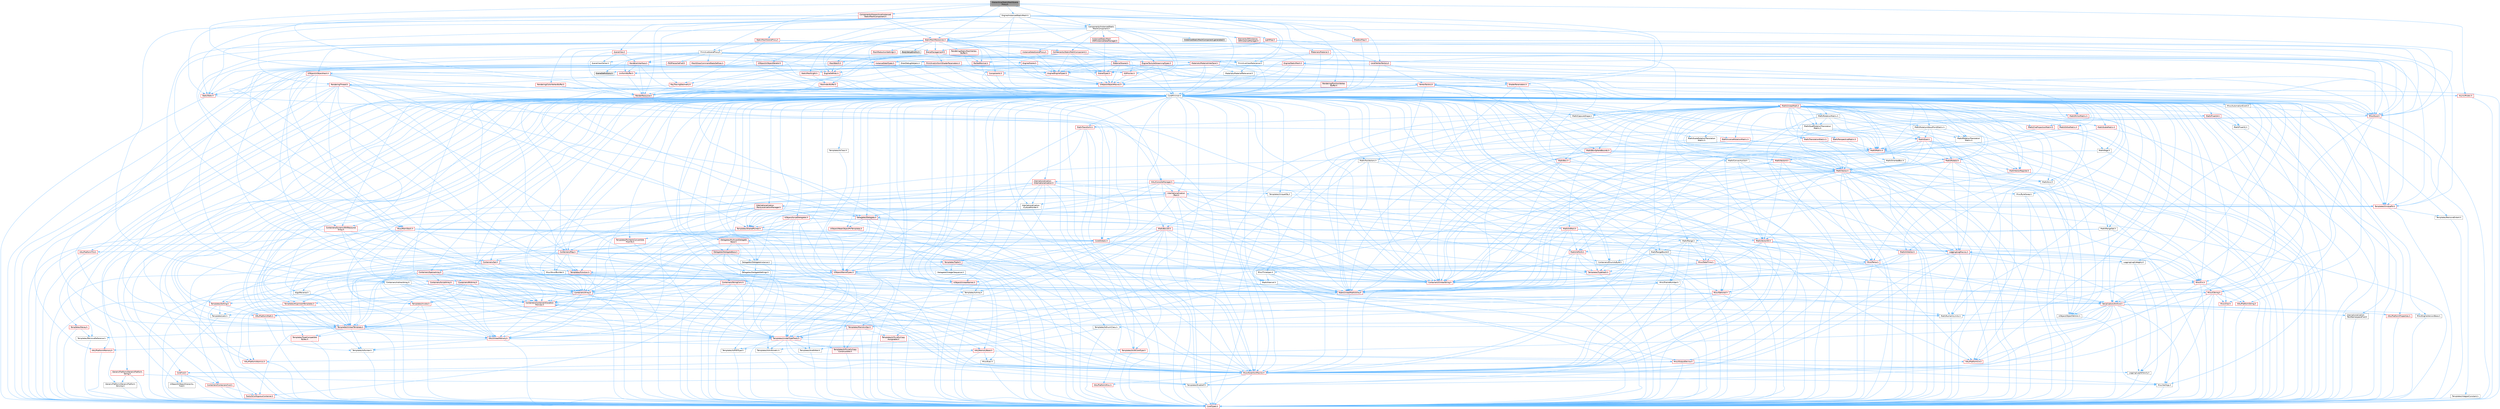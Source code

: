 digraph "HierarchicalStaticMeshSceneProxy.h"
{
 // INTERACTIVE_SVG=YES
 // LATEX_PDF_SIZE
  bgcolor="transparent";
  edge [fontname=Helvetica,fontsize=10,labelfontname=Helvetica,labelfontsize=10];
  node [fontname=Helvetica,fontsize=10,shape=box,height=0.2,width=0.4];
  Node1 [id="Node000001",label="HierarchicalStaticMeshScene\lProxy.h",height=0.2,width=0.4,color="gray40", fillcolor="grey60", style="filled", fontcolor="black",tooltip=" "];
  Node1 -> Node2 [id="edge1_Node000001_Node000002",color="steelblue1",style="solid",tooltip=" "];
  Node2 [id="Node000002",label="CoreMinimal.h",height=0.2,width=0.4,color="grey40", fillcolor="white", style="filled",URL="$d7/d67/CoreMinimal_8h.html",tooltip=" "];
  Node2 -> Node3 [id="edge2_Node000002_Node000003",color="steelblue1",style="solid",tooltip=" "];
  Node3 [id="Node000003",label="CoreTypes.h",height=0.2,width=0.4,color="red", fillcolor="#FFF0F0", style="filled",URL="$dc/dec/CoreTypes_8h.html",tooltip=" "];
  Node2 -> Node17 [id="edge3_Node000002_Node000017",color="steelblue1",style="solid",tooltip=" "];
  Node17 [id="Node000017",label="CoreFwd.h",height=0.2,width=0.4,color="red", fillcolor="#FFF0F0", style="filled",URL="$d1/d1e/CoreFwd_8h.html",tooltip=" "];
  Node17 -> Node3 [id="edge4_Node000017_Node000003",color="steelblue1",style="solid",tooltip=" "];
  Node17 -> Node18 [id="edge5_Node000017_Node000018",color="steelblue1",style="solid",tooltip=" "];
  Node18 [id="Node000018",label="Containers/ContainersFwd.h",height=0.2,width=0.4,color="red", fillcolor="#FFF0F0", style="filled",URL="$d4/d0a/ContainersFwd_8h.html",tooltip=" "];
  Node18 -> Node3 [id="edge6_Node000018_Node000003",color="steelblue1",style="solid",tooltip=" "];
  Node18 -> Node19 [id="edge7_Node000018_Node000019",color="steelblue1",style="solid",tooltip=" "];
  Node19 [id="Node000019",label="Traits/IsContiguousContainer.h",height=0.2,width=0.4,color="red", fillcolor="#FFF0F0", style="filled",URL="$d5/d3c/IsContiguousContainer_8h.html",tooltip=" "];
  Node19 -> Node3 [id="edge8_Node000019_Node000003",color="steelblue1",style="solid",tooltip=" "];
  Node17 -> Node23 [id="edge9_Node000017_Node000023",color="steelblue1",style="solid",tooltip=" "];
  Node23 [id="Node000023",label="UObject/UObjectHierarchy\lFwd.h",height=0.2,width=0.4,color="grey40", fillcolor="white", style="filled",URL="$d3/d13/UObjectHierarchyFwd_8h.html",tooltip=" "];
  Node2 -> Node23 [id="edge10_Node000002_Node000023",color="steelblue1",style="solid",tooltip=" "];
  Node2 -> Node18 [id="edge11_Node000002_Node000018",color="steelblue1",style="solid",tooltip=" "];
  Node2 -> Node24 [id="edge12_Node000002_Node000024",color="steelblue1",style="solid",tooltip=" "];
  Node24 [id="Node000024",label="Misc/VarArgs.h",height=0.2,width=0.4,color="grey40", fillcolor="white", style="filled",URL="$d5/d6f/VarArgs_8h.html",tooltip=" "];
  Node24 -> Node3 [id="edge13_Node000024_Node000003",color="steelblue1",style="solid",tooltip=" "];
  Node2 -> Node25 [id="edge14_Node000002_Node000025",color="steelblue1",style="solid",tooltip=" "];
  Node25 [id="Node000025",label="Logging/LogVerbosity.h",height=0.2,width=0.4,color="grey40", fillcolor="white", style="filled",URL="$d2/d8f/LogVerbosity_8h.html",tooltip=" "];
  Node25 -> Node3 [id="edge15_Node000025_Node000003",color="steelblue1",style="solid",tooltip=" "];
  Node2 -> Node26 [id="edge16_Node000002_Node000026",color="steelblue1",style="solid",tooltip=" "];
  Node26 [id="Node000026",label="Misc/OutputDevice.h",height=0.2,width=0.4,color="red", fillcolor="#FFF0F0", style="filled",URL="$d7/d32/OutputDevice_8h.html",tooltip=" "];
  Node26 -> Node17 [id="edge17_Node000026_Node000017",color="steelblue1",style="solid",tooltip=" "];
  Node26 -> Node3 [id="edge18_Node000026_Node000003",color="steelblue1",style="solid",tooltip=" "];
  Node26 -> Node25 [id="edge19_Node000026_Node000025",color="steelblue1",style="solid",tooltip=" "];
  Node26 -> Node24 [id="edge20_Node000026_Node000024",color="steelblue1",style="solid",tooltip=" "];
  Node2 -> Node32 [id="edge21_Node000002_Node000032",color="steelblue1",style="solid",tooltip=" "];
  Node32 [id="Node000032",label="HAL/PlatformCrt.h",height=0.2,width=0.4,color="red", fillcolor="#FFF0F0", style="filled",URL="$d8/d75/PlatformCrt_8h.html",tooltip=" "];
  Node2 -> Node42 [id="edge22_Node000002_Node000042",color="steelblue1",style="solid",tooltip=" "];
  Node42 [id="Node000042",label="HAL/PlatformMisc.h",height=0.2,width=0.4,color="red", fillcolor="#FFF0F0", style="filled",URL="$d0/df5/PlatformMisc_8h.html",tooltip=" "];
  Node42 -> Node3 [id="edge23_Node000042_Node000003",color="steelblue1",style="solid",tooltip=" "];
  Node2 -> Node61 [id="edge24_Node000002_Node000061",color="steelblue1",style="solid",tooltip=" "];
  Node61 [id="Node000061",label="Misc/AssertionMacros.h",height=0.2,width=0.4,color="red", fillcolor="#FFF0F0", style="filled",URL="$d0/dfa/AssertionMacros_8h.html",tooltip=" "];
  Node61 -> Node3 [id="edge25_Node000061_Node000003",color="steelblue1",style="solid",tooltip=" "];
  Node61 -> Node42 [id="edge26_Node000061_Node000042",color="steelblue1",style="solid",tooltip=" "];
  Node61 -> Node62 [id="edge27_Node000061_Node000062",color="steelblue1",style="solid",tooltip=" "];
  Node62 [id="Node000062",label="Templates/EnableIf.h",height=0.2,width=0.4,color="grey40", fillcolor="white", style="filled",URL="$d7/d60/EnableIf_8h.html",tooltip=" "];
  Node62 -> Node3 [id="edge28_Node000062_Node000003",color="steelblue1",style="solid",tooltip=" "];
  Node61 -> Node24 [id="edge29_Node000061_Node000024",color="steelblue1",style="solid",tooltip=" "];
  Node2 -> Node70 [id="edge30_Node000002_Node000070",color="steelblue1",style="solid",tooltip=" "];
  Node70 [id="Node000070",label="Templates/IsPointer.h",height=0.2,width=0.4,color="grey40", fillcolor="white", style="filled",URL="$d7/d05/IsPointer_8h.html",tooltip=" "];
  Node70 -> Node3 [id="edge31_Node000070_Node000003",color="steelblue1",style="solid",tooltip=" "];
  Node2 -> Node71 [id="edge32_Node000002_Node000071",color="steelblue1",style="solid",tooltip=" "];
  Node71 [id="Node000071",label="HAL/PlatformMemory.h",height=0.2,width=0.4,color="red", fillcolor="#FFF0F0", style="filled",URL="$de/d68/PlatformMemory_8h.html",tooltip=" "];
  Node71 -> Node3 [id="edge33_Node000071_Node000003",color="steelblue1",style="solid",tooltip=" "];
  Node2 -> Node54 [id="edge34_Node000002_Node000054",color="steelblue1",style="solid",tooltip=" "];
  Node54 [id="Node000054",label="HAL/PlatformAtomics.h",height=0.2,width=0.4,color="red", fillcolor="#FFF0F0", style="filled",URL="$d3/d36/PlatformAtomics_8h.html",tooltip=" "];
  Node54 -> Node3 [id="edge35_Node000054_Node000003",color="steelblue1",style="solid",tooltip=" "];
  Node2 -> Node76 [id="edge36_Node000002_Node000076",color="steelblue1",style="solid",tooltip=" "];
  Node76 [id="Node000076",label="Misc/Exec.h",height=0.2,width=0.4,color="grey40", fillcolor="white", style="filled",URL="$de/ddb/Exec_8h.html",tooltip=" "];
  Node76 -> Node3 [id="edge37_Node000076_Node000003",color="steelblue1",style="solid",tooltip=" "];
  Node76 -> Node61 [id="edge38_Node000076_Node000061",color="steelblue1",style="solid",tooltip=" "];
  Node2 -> Node77 [id="edge39_Node000002_Node000077",color="steelblue1",style="solid",tooltip=" "];
  Node77 [id="Node000077",label="HAL/MemoryBase.h",height=0.2,width=0.4,color="red", fillcolor="#FFF0F0", style="filled",URL="$d6/d9f/MemoryBase_8h.html",tooltip=" "];
  Node77 -> Node3 [id="edge40_Node000077_Node000003",color="steelblue1",style="solid",tooltip=" "];
  Node77 -> Node54 [id="edge41_Node000077_Node000054",color="steelblue1",style="solid",tooltip=" "];
  Node77 -> Node32 [id="edge42_Node000077_Node000032",color="steelblue1",style="solid",tooltip=" "];
  Node77 -> Node76 [id="edge43_Node000077_Node000076",color="steelblue1",style="solid",tooltip=" "];
  Node77 -> Node26 [id="edge44_Node000077_Node000026",color="steelblue1",style="solid",tooltip=" "];
  Node2 -> Node87 [id="edge45_Node000002_Node000087",color="steelblue1",style="solid",tooltip=" "];
  Node87 [id="Node000087",label="HAL/UnrealMemory.h",height=0.2,width=0.4,color="red", fillcolor="#FFF0F0", style="filled",URL="$d9/d96/UnrealMemory_8h.html",tooltip=" "];
  Node87 -> Node3 [id="edge46_Node000087_Node000003",color="steelblue1",style="solid",tooltip=" "];
  Node87 -> Node77 [id="edge47_Node000087_Node000077",color="steelblue1",style="solid",tooltip=" "];
  Node87 -> Node71 [id="edge48_Node000087_Node000071",color="steelblue1",style="solid",tooltip=" "];
  Node87 -> Node70 [id="edge49_Node000087_Node000070",color="steelblue1",style="solid",tooltip=" "];
  Node2 -> Node89 [id="edge50_Node000002_Node000089",color="steelblue1",style="solid",tooltip=" "];
  Node89 [id="Node000089",label="Templates/IsArithmetic.h",height=0.2,width=0.4,color="grey40", fillcolor="white", style="filled",URL="$d2/d5d/IsArithmetic_8h.html",tooltip=" "];
  Node89 -> Node3 [id="edge51_Node000089_Node000003",color="steelblue1",style="solid",tooltip=" "];
  Node2 -> Node83 [id="edge52_Node000002_Node000083",color="steelblue1",style="solid",tooltip=" "];
  Node83 [id="Node000083",label="Templates/AndOrNot.h",height=0.2,width=0.4,color="grey40", fillcolor="white", style="filled",URL="$db/d0a/AndOrNot_8h.html",tooltip=" "];
  Node83 -> Node3 [id="edge53_Node000083_Node000003",color="steelblue1",style="solid",tooltip=" "];
  Node2 -> Node90 [id="edge54_Node000002_Node000090",color="steelblue1",style="solid",tooltip=" "];
  Node90 [id="Node000090",label="Templates/IsPODType.h",height=0.2,width=0.4,color="grey40", fillcolor="white", style="filled",URL="$d7/db1/IsPODType_8h.html",tooltip=" "];
  Node90 -> Node3 [id="edge55_Node000090_Node000003",color="steelblue1",style="solid",tooltip=" "];
  Node2 -> Node91 [id="edge56_Node000002_Node000091",color="steelblue1",style="solid",tooltip=" "];
  Node91 [id="Node000091",label="Templates/IsUECoreType.h",height=0.2,width=0.4,color="red", fillcolor="#FFF0F0", style="filled",URL="$d1/db8/IsUECoreType_8h.html",tooltip=" "];
  Node91 -> Node3 [id="edge57_Node000091_Node000003",color="steelblue1",style="solid",tooltip=" "];
  Node2 -> Node84 [id="edge58_Node000002_Node000084",color="steelblue1",style="solid",tooltip=" "];
  Node84 [id="Node000084",label="Templates/IsTriviallyCopy\lConstructible.h",height=0.2,width=0.4,color="red", fillcolor="#FFF0F0", style="filled",URL="$d3/d78/IsTriviallyCopyConstructible_8h.html",tooltip=" "];
  Node84 -> Node3 [id="edge59_Node000084_Node000003",color="steelblue1",style="solid",tooltip=" "];
  Node2 -> Node92 [id="edge60_Node000002_Node000092",color="steelblue1",style="solid",tooltip=" "];
  Node92 [id="Node000092",label="Templates/UnrealTypeTraits.h",height=0.2,width=0.4,color="red", fillcolor="#FFF0F0", style="filled",URL="$d2/d2d/UnrealTypeTraits_8h.html",tooltip=" "];
  Node92 -> Node3 [id="edge61_Node000092_Node000003",color="steelblue1",style="solid",tooltip=" "];
  Node92 -> Node70 [id="edge62_Node000092_Node000070",color="steelblue1",style="solid",tooltip=" "];
  Node92 -> Node61 [id="edge63_Node000092_Node000061",color="steelblue1",style="solid",tooltip=" "];
  Node92 -> Node83 [id="edge64_Node000092_Node000083",color="steelblue1",style="solid",tooltip=" "];
  Node92 -> Node62 [id="edge65_Node000092_Node000062",color="steelblue1",style="solid",tooltip=" "];
  Node92 -> Node89 [id="edge66_Node000092_Node000089",color="steelblue1",style="solid",tooltip=" "];
  Node92 -> Node90 [id="edge67_Node000092_Node000090",color="steelblue1",style="solid",tooltip=" "];
  Node92 -> Node91 [id="edge68_Node000092_Node000091",color="steelblue1",style="solid",tooltip=" "];
  Node92 -> Node84 [id="edge69_Node000092_Node000084",color="steelblue1",style="solid",tooltip=" "];
  Node2 -> Node62 [id="edge70_Node000002_Node000062",color="steelblue1",style="solid",tooltip=" "];
  Node2 -> Node94 [id="edge71_Node000002_Node000094",color="steelblue1",style="solid",tooltip=" "];
  Node94 [id="Node000094",label="Templates/RemoveReference.h",height=0.2,width=0.4,color="grey40", fillcolor="white", style="filled",URL="$da/dbe/RemoveReference_8h.html",tooltip=" "];
  Node94 -> Node3 [id="edge72_Node000094_Node000003",color="steelblue1",style="solid",tooltip=" "];
  Node2 -> Node95 [id="edge73_Node000002_Node000095",color="steelblue1",style="solid",tooltip=" "];
  Node95 [id="Node000095",label="Templates/IntegralConstant.h",height=0.2,width=0.4,color="grey40", fillcolor="white", style="filled",URL="$db/d1b/IntegralConstant_8h.html",tooltip=" "];
  Node95 -> Node3 [id="edge74_Node000095_Node000003",color="steelblue1",style="solid",tooltip=" "];
  Node2 -> Node96 [id="edge75_Node000002_Node000096",color="steelblue1",style="solid",tooltip=" "];
  Node96 [id="Node000096",label="Templates/IsClass.h",height=0.2,width=0.4,color="grey40", fillcolor="white", style="filled",URL="$db/dcb/IsClass_8h.html",tooltip=" "];
  Node96 -> Node3 [id="edge76_Node000096_Node000003",color="steelblue1",style="solid",tooltip=" "];
  Node2 -> Node97 [id="edge77_Node000002_Node000097",color="steelblue1",style="solid",tooltip=" "];
  Node97 [id="Node000097",label="Templates/TypeCompatible\lBytes.h",height=0.2,width=0.4,color="red", fillcolor="#FFF0F0", style="filled",URL="$df/d0a/TypeCompatibleBytes_8h.html",tooltip=" "];
  Node97 -> Node3 [id="edge78_Node000097_Node000003",color="steelblue1",style="solid",tooltip=" "];
  Node2 -> Node19 [id="edge79_Node000002_Node000019",color="steelblue1",style="solid",tooltip=" "];
  Node2 -> Node98 [id="edge80_Node000002_Node000098",color="steelblue1",style="solid",tooltip=" "];
  Node98 [id="Node000098",label="Templates/UnrealTemplate.h",height=0.2,width=0.4,color="red", fillcolor="#FFF0F0", style="filled",URL="$d4/d24/UnrealTemplate_8h.html",tooltip=" "];
  Node98 -> Node3 [id="edge81_Node000098_Node000003",color="steelblue1",style="solid",tooltip=" "];
  Node98 -> Node70 [id="edge82_Node000098_Node000070",color="steelblue1",style="solid",tooltip=" "];
  Node98 -> Node87 [id="edge83_Node000098_Node000087",color="steelblue1",style="solid",tooltip=" "];
  Node98 -> Node92 [id="edge84_Node000098_Node000092",color="steelblue1",style="solid",tooltip=" "];
  Node98 -> Node94 [id="edge85_Node000098_Node000094",color="steelblue1",style="solid",tooltip=" "];
  Node98 -> Node97 [id="edge86_Node000098_Node000097",color="steelblue1",style="solid",tooltip=" "];
  Node98 -> Node19 [id="edge87_Node000098_Node000019",color="steelblue1",style="solid",tooltip=" "];
  Node2 -> Node47 [id="edge88_Node000002_Node000047",color="steelblue1",style="solid",tooltip=" "];
  Node47 [id="Node000047",label="Math/NumericLimits.h",height=0.2,width=0.4,color="grey40", fillcolor="white", style="filled",URL="$df/d1b/NumericLimits_8h.html",tooltip=" "];
  Node47 -> Node3 [id="edge89_Node000047_Node000003",color="steelblue1",style="solid",tooltip=" "];
  Node2 -> Node102 [id="edge90_Node000002_Node000102",color="steelblue1",style="solid",tooltip=" "];
  Node102 [id="Node000102",label="HAL/PlatformMath.h",height=0.2,width=0.4,color="red", fillcolor="#FFF0F0", style="filled",URL="$dc/d53/PlatformMath_8h.html",tooltip=" "];
  Node102 -> Node3 [id="edge91_Node000102_Node000003",color="steelblue1",style="solid",tooltip=" "];
  Node2 -> Node85 [id="edge92_Node000002_Node000085",color="steelblue1",style="solid",tooltip=" "];
  Node85 [id="Node000085",label="Templates/IsTriviallyCopy\lAssignable.h",height=0.2,width=0.4,color="red", fillcolor="#FFF0F0", style="filled",URL="$d2/df2/IsTriviallyCopyAssignable_8h.html",tooltip=" "];
  Node85 -> Node3 [id="edge93_Node000085_Node000003",color="steelblue1",style="solid",tooltip=" "];
  Node2 -> Node110 [id="edge94_Node000002_Node000110",color="steelblue1",style="solid",tooltip=" "];
  Node110 [id="Node000110",label="Templates/MemoryOps.h",height=0.2,width=0.4,color="red", fillcolor="#FFF0F0", style="filled",URL="$db/dea/MemoryOps_8h.html",tooltip=" "];
  Node110 -> Node3 [id="edge95_Node000110_Node000003",color="steelblue1",style="solid",tooltip=" "];
  Node110 -> Node87 [id="edge96_Node000110_Node000087",color="steelblue1",style="solid",tooltip=" "];
  Node110 -> Node85 [id="edge97_Node000110_Node000085",color="steelblue1",style="solid",tooltip=" "];
  Node110 -> Node84 [id="edge98_Node000110_Node000084",color="steelblue1",style="solid",tooltip=" "];
  Node110 -> Node92 [id="edge99_Node000110_Node000092",color="steelblue1",style="solid",tooltip=" "];
  Node2 -> Node111 [id="edge100_Node000002_Node000111",color="steelblue1",style="solid",tooltip=" "];
  Node111 [id="Node000111",label="Containers/ContainerAllocation\lPolicies.h",height=0.2,width=0.4,color="red", fillcolor="#FFF0F0", style="filled",URL="$d7/dff/ContainerAllocationPolicies_8h.html",tooltip=" "];
  Node111 -> Node3 [id="edge101_Node000111_Node000003",color="steelblue1",style="solid",tooltip=" "];
  Node111 -> Node111 [id="edge102_Node000111_Node000111",color="steelblue1",style="solid",tooltip=" "];
  Node111 -> Node102 [id="edge103_Node000111_Node000102",color="steelblue1",style="solid",tooltip=" "];
  Node111 -> Node87 [id="edge104_Node000111_Node000087",color="steelblue1",style="solid",tooltip=" "];
  Node111 -> Node47 [id="edge105_Node000111_Node000047",color="steelblue1",style="solid",tooltip=" "];
  Node111 -> Node61 [id="edge106_Node000111_Node000061",color="steelblue1",style="solid",tooltip=" "];
  Node111 -> Node110 [id="edge107_Node000111_Node000110",color="steelblue1",style="solid",tooltip=" "];
  Node111 -> Node97 [id="edge108_Node000111_Node000097",color="steelblue1",style="solid",tooltip=" "];
  Node2 -> Node114 [id="edge109_Node000002_Node000114",color="steelblue1",style="solid",tooltip=" "];
  Node114 [id="Node000114",label="Templates/IsEnumClass.h",height=0.2,width=0.4,color="grey40", fillcolor="white", style="filled",URL="$d7/d15/IsEnumClass_8h.html",tooltip=" "];
  Node114 -> Node3 [id="edge110_Node000114_Node000003",color="steelblue1",style="solid",tooltip=" "];
  Node114 -> Node83 [id="edge111_Node000114_Node000083",color="steelblue1",style="solid",tooltip=" "];
  Node2 -> Node115 [id="edge112_Node000002_Node000115",color="steelblue1",style="solid",tooltip=" "];
  Node115 [id="Node000115",label="HAL/PlatformProperties.h",height=0.2,width=0.4,color="red", fillcolor="#FFF0F0", style="filled",URL="$d9/db0/PlatformProperties_8h.html",tooltip=" "];
  Node115 -> Node3 [id="edge113_Node000115_Node000003",color="steelblue1",style="solid",tooltip=" "];
  Node2 -> Node118 [id="edge114_Node000002_Node000118",color="steelblue1",style="solid",tooltip=" "];
  Node118 [id="Node000118",label="Misc/EngineVersionBase.h",height=0.2,width=0.4,color="grey40", fillcolor="white", style="filled",URL="$d5/d2b/EngineVersionBase_8h.html",tooltip=" "];
  Node118 -> Node3 [id="edge115_Node000118_Node000003",color="steelblue1",style="solid",tooltip=" "];
  Node2 -> Node119 [id="edge116_Node000002_Node000119",color="steelblue1",style="solid",tooltip=" "];
  Node119 [id="Node000119",label="Internationalization\l/TextNamespaceFwd.h",height=0.2,width=0.4,color="grey40", fillcolor="white", style="filled",URL="$d8/d97/TextNamespaceFwd_8h.html",tooltip=" "];
  Node119 -> Node3 [id="edge117_Node000119_Node000003",color="steelblue1",style="solid",tooltip=" "];
  Node2 -> Node120 [id="edge118_Node000002_Node000120",color="steelblue1",style="solid",tooltip=" "];
  Node120 [id="Node000120",label="Serialization/Archive.h",height=0.2,width=0.4,color="red", fillcolor="#FFF0F0", style="filled",URL="$d7/d3b/Archive_8h.html",tooltip=" "];
  Node120 -> Node17 [id="edge119_Node000120_Node000017",color="steelblue1",style="solid",tooltip=" "];
  Node120 -> Node3 [id="edge120_Node000120_Node000003",color="steelblue1",style="solid",tooltip=" "];
  Node120 -> Node115 [id="edge121_Node000120_Node000115",color="steelblue1",style="solid",tooltip=" "];
  Node120 -> Node119 [id="edge122_Node000120_Node000119",color="steelblue1",style="solid",tooltip=" "];
  Node120 -> Node61 [id="edge123_Node000120_Node000061",color="steelblue1",style="solid",tooltip=" "];
  Node120 -> Node118 [id="edge124_Node000120_Node000118",color="steelblue1",style="solid",tooltip=" "];
  Node120 -> Node24 [id="edge125_Node000120_Node000024",color="steelblue1",style="solid",tooltip=" "];
  Node120 -> Node62 [id="edge126_Node000120_Node000062",color="steelblue1",style="solid",tooltip=" "];
  Node120 -> Node114 [id="edge127_Node000120_Node000114",color="steelblue1",style="solid",tooltip=" "];
  Node120 -> Node98 [id="edge128_Node000120_Node000098",color="steelblue1",style="solid",tooltip=" "];
  Node120 -> Node123 [id="edge129_Node000120_Node000123",color="steelblue1",style="solid",tooltip=" "];
  Node123 [id="Node000123",label="UObject/ObjectVersion.h",height=0.2,width=0.4,color="grey40", fillcolor="white", style="filled",URL="$da/d63/ObjectVersion_8h.html",tooltip=" "];
  Node123 -> Node3 [id="edge130_Node000123_Node000003",color="steelblue1",style="solid",tooltip=" "];
  Node2 -> Node124 [id="edge131_Node000002_Node000124",color="steelblue1",style="solid",tooltip=" "];
  Node124 [id="Node000124",label="Templates/Less.h",height=0.2,width=0.4,color="grey40", fillcolor="white", style="filled",URL="$de/dc8/Less_8h.html",tooltip=" "];
  Node124 -> Node3 [id="edge132_Node000124_Node000003",color="steelblue1",style="solid",tooltip=" "];
  Node124 -> Node98 [id="edge133_Node000124_Node000098",color="steelblue1",style="solid",tooltip=" "];
  Node2 -> Node125 [id="edge134_Node000002_Node000125",color="steelblue1",style="solid",tooltip=" "];
  Node125 [id="Node000125",label="Templates/Sorting.h",height=0.2,width=0.4,color="red", fillcolor="#FFF0F0", style="filled",URL="$d3/d9e/Sorting_8h.html",tooltip=" "];
  Node125 -> Node3 [id="edge135_Node000125_Node000003",color="steelblue1",style="solid",tooltip=" "];
  Node125 -> Node102 [id="edge136_Node000125_Node000102",color="steelblue1",style="solid",tooltip=" "];
  Node125 -> Node124 [id="edge137_Node000125_Node000124",color="steelblue1",style="solid",tooltip=" "];
  Node2 -> Node136 [id="edge138_Node000002_Node000136",color="steelblue1",style="solid",tooltip=" "];
  Node136 [id="Node000136",label="Misc/Char.h",height=0.2,width=0.4,color="red", fillcolor="#FFF0F0", style="filled",URL="$d0/d58/Char_8h.html",tooltip=" "];
  Node136 -> Node3 [id="edge139_Node000136_Node000003",color="steelblue1",style="solid",tooltip=" "];
  Node2 -> Node139 [id="edge140_Node000002_Node000139",color="steelblue1",style="solid",tooltip=" "];
  Node139 [id="Node000139",label="GenericPlatform/GenericPlatform\lStricmp.h",height=0.2,width=0.4,color="grey40", fillcolor="white", style="filled",URL="$d2/d86/GenericPlatformStricmp_8h.html",tooltip=" "];
  Node139 -> Node3 [id="edge141_Node000139_Node000003",color="steelblue1",style="solid",tooltip=" "];
  Node2 -> Node140 [id="edge142_Node000002_Node000140",color="steelblue1",style="solid",tooltip=" "];
  Node140 [id="Node000140",label="GenericPlatform/GenericPlatform\lString.h",height=0.2,width=0.4,color="red", fillcolor="#FFF0F0", style="filled",URL="$dd/d20/GenericPlatformString_8h.html",tooltip=" "];
  Node140 -> Node3 [id="edge143_Node000140_Node000003",color="steelblue1",style="solid",tooltip=" "];
  Node140 -> Node139 [id="edge144_Node000140_Node000139",color="steelblue1",style="solid",tooltip=" "];
  Node140 -> Node62 [id="edge145_Node000140_Node000062",color="steelblue1",style="solid",tooltip=" "];
  Node2 -> Node73 [id="edge146_Node000002_Node000073",color="steelblue1",style="solid",tooltip=" "];
  Node73 [id="Node000073",label="HAL/PlatformString.h",height=0.2,width=0.4,color="red", fillcolor="#FFF0F0", style="filled",URL="$db/db5/PlatformString_8h.html",tooltip=" "];
  Node73 -> Node3 [id="edge147_Node000073_Node000003",color="steelblue1",style="solid",tooltip=" "];
  Node2 -> Node143 [id="edge148_Node000002_Node000143",color="steelblue1",style="solid",tooltip=" "];
  Node143 [id="Node000143",label="Misc/CString.h",height=0.2,width=0.4,color="red", fillcolor="#FFF0F0", style="filled",URL="$d2/d49/CString_8h.html",tooltip=" "];
  Node143 -> Node3 [id="edge149_Node000143_Node000003",color="steelblue1",style="solid",tooltip=" "];
  Node143 -> Node32 [id="edge150_Node000143_Node000032",color="steelblue1",style="solid",tooltip=" "];
  Node143 -> Node73 [id="edge151_Node000143_Node000073",color="steelblue1",style="solid",tooltip=" "];
  Node143 -> Node61 [id="edge152_Node000143_Node000061",color="steelblue1",style="solid",tooltip=" "];
  Node143 -> Node136 [id="edge153_Node000143_Node000136",color="steelblue1",style="solid",tooltip=" "];
  Node143 -> Node24 [id="edge154_Node000143_Node000024",color="steelblue1",style="solid",tooltip=" "];
  Node2 -> Node144 [id="edge155_Node000002_Node000144",color="steelblue1",style="solid",tooltip=" "];
  Node144 [id="Node000144",label="Misc/Crc.h",height=0.2,width=0.4,color="red", fillcolor="#FFF0F0", style="filled",URL="$d4/dd2/Crc_8h.html",tooltip=" "];
  Node144 -> Node3 [id="edge156_Node000144_Node000003",color="steelblue1",style="solid",tooltip=" "];
  Node144 -> Node73 [id="edge157_Node000144_Node000073",color="steelblue1",style="solid",tooltip=" "];
  Node144 -> Node61 [id="edge158_Node000144_Node000061",color="steelblue1",style="solid",tooltip=" "];
  Node144 -> Node143 [id="edge159_Node000144_Node000143",color="steelblue1",style="solid",tooltip=" "];
  Node144 -> Node136 [id="edge160_Node000144_Node000136",color="steelblue1",style="solid",tooltip=" "];
  Node144 -> Node92 [id="edge161_Node000144_Node000092",color="steelblue1",style="solid",tooltip=" "];
  Node2 -> Node135 [id="edge162_Node000002_Node000135",color="steelblue1",style="solid",tooltip=" "];
  Node135 [id="Node000135",label="Math/UnrealMathUtility.h",height=0.2,width=0.4,color="red", fillcolor="#FFF0F0", style="filled",URL="$db/db8/UnrealMathUtility_8h.html",tooltip=" "];
  Node135 -> Node3 [id="edge163_Node000135_Node000003",color="steelblue1",style="solid",tooltip=" "];
  Node135 -> Node61 [id="edge164_Node000135_Node000061",color="steelblue1",style="solid",tooltip=" "];
  Node135 -> Node102 [id="edge165_Node000135_Node000102",color="steelblue1",style="solid",tooltip=" "];
  Node2 -> Node145 [id="edge166_Node000002_Node000145",color="steelblue1",style="solid",tooltip=" "];
  Node145 [id="Node000145",label="Containers/UnrealString.h",height=0.2,width=0.4,color="red", fillcolor="#FFF0F0", style="filled",URL="$d5/dba/UnrealString_8h.html",tooltip=" "];
  Node2 -> Node149 [id="edge167_Node000002_Node000149",color="steelblue1",style="solid",tooltip=" "];
  Node149 [id="Node000149",label="Containers/Array.h",height=0.2,width=0.4,color="red", fillcolor="#FFF0F0", style="filled",URL="$df/dd0/Array_8h.html",tooltip=" "];
  Node149 -> Node3 [id="edge168_Node000149_Node000003",color="steelblue1",style="solid",tooltip=" "];
  Node149 -> Node61 [id="edge169_Node000149_Node000061",color="steelblue1",style="solid",tooltip=" "];
  Node149 -> Node87 [id="edge170_Node000149_Node000087",color="steelblue1",style="solid",tooltip=" "];
  Node149 -> Node92 [id="edge171_Node000149_Node000092",color="steelblue1",style="solid",tooltip=" "];
  Node149 -> Node98 [id="edge172_Node000149_Node000098",color="steelblue1",style="solid",tooltip=" "];
  Node149 -> Node111 [id="edge173_Node000149_Node000111",color="steelblue1",style="solid",tooltip=" "];
  Node149 -> Node120 [id="edge174_Node000149_Node000120",color="steelblue1",style="solid",tooltip=" "];
  Node149 -> Node128 [id="edge175_Node000149_Node000128",color="steelblue1",style="solid",tooltip=" "];
  Node128 [id="Node000128",label="Templates/Invoke.h",height=0.2,width=0.4,color="red", fillcolor="#FFF0F0", style="filled",URL="$d7/deb/Invoke_8h.html",tooltip=" "];
  Node128 -> Node3 [id="edge176_Node000128_Node000003",color="steelblue1",style="solid",tooltip=" "];
  Node128 -> Node98 [id="edge177_Node000128_Node000098",color="steelblue1",style="solid",tooltip=" "];
  Node149 -> Node124 [id="edge178_Node000149_Node000124",color="steelblue1",style="solid",tooltip=" "];
  Node149 -> Node125 [id="edge179_Node000149_Node000125",color="steelblue1",style="solid",tooltip=" "];
  Node149 -> Node172 [id="edge180_Node000149_Node000172",color="steelblue1",style="solid",tooltip=" "];
  Node172 [id="Node000172",label="Templates/AlignmentTemplates.h",height=0.2,width=0.4,color="red", fillcolor="#FFF0F0", style="filled",URL="$dd/d32/AlignmentTemplates_8h.html",tooltip=" "];
  Node172 -> Node3 [id="edge181_Node000172_Node000003",color="steelblue1",style="solid",tooltip=" "];
  Node172 -> Node70 [id="edge182_Node000172_Node000070",color="steelblue1",style="solid",tooltip=" "];
  Node2 -> Node173 [id="edge183_Node000002_Node000173",color="steelblue1",style="solid",tooltip=" "];
  Node173 [id="Node000173",label="Misc/FrameNumber.h",height=0.2,width=0.4,color="grey40", fillcolor="white", style="filled",URL="$dd/dbd/FrameNumber_8h.html",tooltip=" "];
  Node173 -> Node3 [id="edge184_Node000173_Node000003",color="steelblue1",style="solid",tooltip=" "];
  Node173 -> Node47 [id="edge185_Node000173_Node000047",color="steelblue1",style="solid",tooltip=" "];
  Node173 -> Node135 [id="edge186_Node000173_Node000135",color="steelblue1",style="solid",tooltip=" "];
  Node173 -> Node62 [id="edge187_Node000173_Node000062",color="steelblue1",style="solid",tooltip=" "];
  Node173 -> Node92 [id="edge188_Node000173_Node000092",color="steelblue1",style="solid",tooltip=" "];
  Node2 -> Node174 [id="edge189_Node000002_Node000174",color="steelblue1",style="solid",tooltip=" "];
  Node174 [id="Node000174",label="Misc/Timespan.h",height=0.2,width=0.4,color="grey40", fillcolor="white", style="filled",URL="$da/dd9/Timespan_8h.html",tooltip=" "];
  Node174 -> Node3 [id="edge190_Node000174_Node000003",color="steelblue1",style="solid",tooltip=" "];
  Node174 -> Node175 [id="edge191_Node000174_Node000175",color="steelblue1",style="solid",tooltip=" "];
  Node175 [id="Node000175",label="Math/Interval.h",height=0.2,width=0.4,color="grey40", fillcolor="white", style="filled",URL="$d1/d55/Interval_8h.html",tooltip=" "];
  Node175 -> Node3 [id="edge192_Node000175_Node000003",color="steelblue1",style="solid",tooltip=" "];
  Node175 -> Node89 [id="edge193_Node000175_Node000089",color="steelblue1",style="solid",tooltip=" "];
  Node175 -> Node92 [id="edge194_Node000175_Node000092",color="steelblue1",style="solid",tooltip=" "];
  Node175 -> Node47 [id="edge195_Node000175_Node000047",color="steelblue1",style="solid",tooltip=" "];
  Node175 -> Node135 [id="edge196_Node000175_Node000135",color="steelblue1",style="solid",tooltip=" "];
  Node174 -> Node135 [id="edge197_Node000174_Node000135",color="steelblue1",style="solid",tooltip=" "];
  Node174 -> Node61 [id="edge198_Node000174_Node000061",color="steelblue1",style="solid",tooltip=" "];
  Node2 -> Node176 [id="edge199_Node000002_Node000176",color="steelblue1",style="solid",tooltip=" "];
  Node176 [id="Node000176",label="Containers/StringConv.h",height=0.2,width=0.4,color="red", fillcolor="#FFF0F0", style="filled",URL="$d3/ddf/StringConv_8h.html",tooltip=" "];
  Node176 -> Node3 [id="edge200_Node000176_Node000003",color="steelblue1",style="solid",tooltip=" "];
  Node176 -> Node61 [id="edge201_Node000176_Node000061",color="steelblue1",style="solid",tooltip=" "];
  Node176 -> Node111 [id="edge202_Node000176_Node000111",color="steelblue1",style="solid",tooltip=" "];
  Node176 -> Node149 [id="edge203_Node000176_Node000149",color="steelblue1",style="solid",tooltip=" "];
  Node176 -> Node143 [id="edge204_Node000176_Node000143",color="steelblue1",style="solid",tooltip=" "];
  Node176 -> Node177 [id="edge205_Node000176_Node000177",color="steelblue1",style="solid",tooltip=" "];
  Node177 [id="Node000177",label="Templates/IsArray.h",height=0.2,width=0.4,color="grey40", fillcolor="white", style="filled",URL="$d8/d8d/IsArray_8h.html",tooltip=" "];
  Node177 -> Node3 [id="edge206_Node000177_Node000003",color="steelblue1",style="solid",tooltip=" "];
  Node176 -> Node98 [id="edge207_Node000176_Node000098",color="steelblue1",style="solid",tooltip=" "];
  Node176 -> Node92 [id="edge208_Node000176_Node000092",color="steelblue1",style="solid",tooltip=" "];
  Node176 -> Node19 [id="edge209_Node000176_Node000019",color="steelblue1",style="solid",tooltip=" "];
  Node2 -> Node178 [id="edge210_Node000002_Node000178",color="steelblue1",style="solid",tooltip=" "];
  Node178 [id="Node000178",label="UObject/UnrealNames.h",height=0.2,width=0.4,color="red", fillcolor="#FFF0F0", style="filled",URL="$d8/db1/UnrealNames_8h.html",tooltip=" "];
  Node178 -> Node3 [id="edge211_Node000178_Node000003",color="steelblue1",style="solid",tooltip=" "];
  Node2 -> Node180 [id="edge212_Node000002_Node000180",color="steelblue1",style="solid",tooltip=" "];
  Node180 [id="Node000180",label="UObject/NameTypes.h",height=0.2,width=0.4,color="red", fillcolor="#FFF0F0", style="filled",URL="$d6/d35/NameTypes_8h.html",tooltip=" "];
  Node180 -> Node3 [id="edge213_Node000180_Node000003",color="steelblue1",style="solid",tooltip=" "];
  Node180 -> Node61 [id="edge214_Node000180_Node000061",color="steelblue1",style="solid",tooltip=" "];
  Node180 -> Node87 [id="edge215_Node000180_Node000087",color="steelblue1",style="solid",tooltip=" "];
  Node180 -> Node92 [id="edge216_Node000180_Node000092",color="steelblue1",style="solid",tooltip=" "];
  Node180 -> Node98 [id="edge217_Node000180_Node000098",color="steelblue1",style="solid",tooltip=" "];
  Node180 -> Node145 [id="edge218_Node000180_Node000145",color="steelblue1",style="solid",tooltip=" "];
  Node180 -> Node176 [id="edge219_Node000180_Node000176",color="steelblue1",style="solid",tooltip=" "];
  Node180 -> Node178 [id="edge220_Node000180_Node000178",color="steelblue1",style="solid",tooltip=" "];
  Node2 -> Node188 [id="edge221_Node000002_Node000188",color="steelblue1",style="solid",tooltip=" "];
  Node188 [id="Node000188",label="Misc/Parse.h",height=0.2,width=0.4,color="red", fillcolor="#FFF0F0", style="filled",URL="$dc/d71/Parse_8h.html",tooltip=" "];
  Node188 -> Node145 [id="edge222_Node000188_Node000145",color="steelblue1",style="solid",tooltip=" "];
  Node188 -> Node3 [id="edge223_Node000188_Node000003",color="steelblue1",style="solid",tooltip=" "];
  Node188 -> Node32 [id="edge224_Node000188_Node000032",color="steelblue1",style="solid",tooltip=" "];
  Node188 -> Node189 [id="edge225_Node000188_Node000189",color="steelblue1",style="solid",tooltip=" "];
  Node189 [id="Node000189",label="Templates/Function.h",height=0.2,width=0.4,color="red", fillcolor="#FFF0F0", style="filled",URL="$df/df5/Function_8h.html",tooltip=" "];
  Node189 -> Node3 [id="edge226_Node000189_Node000003",color="steelblue1",style="solid",tooltip=" "];
  Node189 -> Node61 [id="edge227_Node000189_Node000061",color="steelblue1",style="solid",tooltip=" "];
  Node189 -> Node87 [id="edge228_Node000189_Node000087",color="steelblue1",style="solid",tooltip=" "];
  Node189 -> Node92 [id="edge229_Node000189_Node000092",color="steelblue1",style="solid",tooltip=" "];
  Node189 -> Node128 [id="edge230_Node000189_Node000128",color="steelblue1",style="solid",tooltip=" "];
  Node189 -> Node98 [id="edge231_Node000189_Node000098",color="steelblue1",style="solid",tooltip=" "];
  Node189 -> Node135 [id="edge232_Node000189_Node000135",color="steelblue1",style="solid",tooltip=" "];
  Node2 -> Node172 [id="edge233_Node000002_Node000172",color="steelblue1",style="solid",tooltip=" "];
  Node2 -> Node191 [id="edge234_Node000002_Node000191",color="steelblue1",style="solid",tooltip=" "];
  Node191 [id="Node000191",label="Misc/StructBuilder.h",height=0.2,width=0.4,color="grey40", fillcolor="white", style="filled",URL="$d9/db3/StructBuilder_8h.html",tooltip=" "];
  Node191 -> Node3 [id="edge235_Node000191_Node000003",color="steelblue1",style="solid",tooltip=" "];
  Node191 -> Node135 [id="edge236_Node000191_Node000135",color="steelblue1",style="solid",tooltip=" "];
  Node191 -> Node172 [id="edge237_Node000191_Node000172",color="steelblue1",style="solid",tooltip=" "];
  Node2 -> Node104 [id="edge238_Node000002_Node000104",color="steelblue1",style="solid",tooltip=" "];
  Node104 [id="Node000104",label="Templates/Decay.h",height=0.2,width=0.4,color="red", fillcolor="#FFF0F0", style="filled",URL="$dd/d0f/Decay_8h.html",tooltip=" "];
  Node104 -> Node3 [id="edge239_Node000104_Node000003",color="steelblue1",style="solid",tooltip=" "];
  Node104 -> Node94 [id="edge240_Node000104_Node000094",color="steelblue1",style="solid",tooltip=" "];
  Node2 -> Node192 [id="edge241_Node000002_Node000192",color="steelblue1",style="solid",tooltip=" "];
  Node192 [id="Node000192",label="Templates/PointerIsConvertible\lFromTo.h",height=0.2,width=0.4,color="red", fillcolor="#FFF0F0", style="filled",URL="$d6/d65/PointerIsConvertibleFromTo_8h.html",tooltip=" "];
  Node192 -> Node3 [id="edge242_Node000192_Node000003",color="steelblue1",style="solid",tooltip=" "];
  Node2 -> Node128 [id="edge243_Node000002_Node000128",color="steelblue1",style="solid",tooltip=" "];
  Node2 -> Node189 [id="edge244_Node000002_Node000189",color="steelblue1",style="solid",tooltip=" "];
  Node2 -> Node161 [id="edge245_Node000002_Node000161",color="steelblue1",style="solid",tooltip=" "];
  Node161 [id="Node000161",label="Templates/TypeHash.h",height=0.2,width=0.4,color="red", fillcolor="#FFF0F0", style="filled",URL="$d1/d62/TypeHash_8h.html",tooltip=" "];
  Node161 -> Node3 [id="edge246_Node000161_Node000003",color="steelblue1",style="solid",tooltip=" "];
  Node161 -> Node144 [id="edge247_Node000161_Node000144",color="steelblue1",style="solid",tooltip=" "];
  Node2 -> Node193 [id="edge248_Node000002_Node000193",color="steelblue1",style="solid",tooltip=" "];
  Node193 [id="Node000193",label="Containers/ScriptArray.h",height=0.2,width=0.4,color="red", fillcolor="#FFF0F0", style="filled",URL="$dc/daf/ScriptArray_8h.html",tooltip=" "];
  Node193 -> Node3 [id="edge249_Node000193_Node000003",color="steelblue1",style="solid",tooltip=" "];
  Node193 -> Node61 [id="edge250_Node000193_Node000061",color="steelblue1",style="solid",tooltip=" "];
  Node193 -> Node87 [id="edge251_Node000193_Node000087",color="steelblue1",style="solid",tooltip=" "];
  Node193 -> Node111 [id="edge252_Node000193_Node000111",color="steelblue1",style="solid",tooltip=" "];
  Node193 -> Node149 [id="edge253_Node000193_Node000149",color="steelblue1",style="solid",tooltip=" "];
  Node2 -> Node194 [id="edge254_Node000002_Node000194",color="steelblue1",style="solid",tooltip=" "];
  Node194 [id="Node000194",label="Containers/BitArray.h",height=0.2,width=0.4,color="red", fillcolor="#FFF0F0", style="filled",URL="$d1/de4/BitArray_8h.html",tooltip=" "];
  Node194 -> Node111 [id="edge255_Node000194_Node000111",color="steelblue1",style="solid",tooltip=" "];
  Node194 -> Node3 [id="edge256_Node000194_Node000003",color="steelblue1",style="solid",tooltip=" "];
  Node194 -> Node54 [id="edge257_Node000194_Node000054",color="steelblue1",style="solid",tooltip=" "];
  Node194 -> Node87 [id="edge258_Node000194_Node000087",color="steelblue1",style="solid",tooltip=" "];
  Node194 -> Node135 [id="edge259_Node000194_Node000135",color="steelblue1",style="solid",tooltip=" "];
  Node194 -> Node61 [id="edge260_Node000194_Node000061",color="steelblue1",style="solid",tooltip=" "];
  Node194 -> Node120 [id="edge261_Node000194_Node000120",color="steelblue1",style="solid",tooltip=" "];
  Node194 -> Node62 [id="edge262_Node000194_Node000062",color="steelblue1",style="solid",tooltip=" "];
  Node194 -> Node128 [id="edge263_Node000194_Node000128",color="steelblue1",style="solid",tooltip=" "];
  Node194 -> Node98 [id="edge264_Node000194_Node000098",color="steelblue1",style="solid",tooltip=" "];
  Node194 -> Node92 [id="edge265_Node000194_Node000092",color="steelblue1",style="solid",tooltip=" "];
  Node2 -> Node195 [id="edge266_Node000002_Node000195",color="steelblue1",style="solid",tooltip=" "];
  Node195 [id="Node000195",label="Containers/SparseArray.h",height=0.2,width=0.4,color="red", fillcolor="#FFF0F0", style="filled",URL="$d5/dbf/SparseArray_8h.html",tooltip=" "];
  Node195 -> Node3 [id="edge267_Node000195_Node000003",color="steelblue1",style="solid",tooltip=" "];
  Node195 -> Node61 [id="edge268_Node000195_Node000061",color="steelblue1",style="solid",tooltip=" "];
  Node195 -> Node87 [id="edge269_Node000195_Node000087",color="steelblue1",style="solid",tooltip=" "];
  Node195 -> Node92 [id="edge270_Node000195_Node000092",color="steelblue1",style="solid",tooltip=" "];
  Node195 -> Node98 [id="edge271_Node000195_Node000098",color="steelblue1",style="solid",tooltip=" "];
  Node195 -> Node111 [id="edge272_Node000195_Node000111",color="steelblue1",style="solid",tooltip=" "];
  Node195 -> Node124 [id="edge273_Node000195_Node000124",color="steelblue1",style="solid",tooltip=" "];
  Node195 -> Node149 [id="edge274_Node000195_Node000149",color="steelblue1",style="solid",tooltip=" "];
  Node195 -> Node135 [id="edge275_Node000195_Node000135",color="steelblue1",style="solid",tooltip=" "];
  Node195 -> Node193 [id="edge276_Node000195_Node000193",color="steelblue1",style="solid",tooltip=" "];
  Node195 -> Node194 [id="edge277_Node000195_Node000194",color="steelblue1",style="solid",tooltip=" "];
  Node195 -> Node145 [id="edge278_Node000195_Node000145",color="steelblue1",style="solid",tooltip=" "];
  Node2 -> Node211 [id="edge279_Node000002_Node000211",color="steelblue1",style="solid",tooltip=" "];
  Node211 [id="Node000211",label="Containers/Set.h",height=0.2,width=0.4,color="red", fillcolor="#FFF0F0", style="filled",URL="$d4/d45/Set_8h.html",tooltip=" "];
  Node211 -> Node111 [id="edge280_Node000211_Node000111",color="steelblue1",style="solid",tooltip=" "];
  Node211 -> Node195 [id="edge281_Node000211_Node000195",color="steelblue1",style="solid",tooltip=" "];
  Node211 -> Node18 [id="edge282_Node000211_Node000018",color="steelblue1",style="solid",tooltip=" "];
  Node211 -> Node135 [id="edge283_Node000211_Node000135",color="steelblue1",style="solid",tooltip=" "];
  Node211 -> Node61 [id="edge284_Node000211_Node000061",color="steelblue1",style="solid",tooltip=" "];
  Node211 -> Node191 [id="edge285_Node000211_Node000191",color="steelblue1",style="solid",tooltip=" "];
  Node211 -> Node189 [id="edge286_Node000211_Node000189",color="steelblue1",style="solid",tooltip=" "];
  Node211 -> Node125 [id="edge287_Node000211_Node000125",color="steelblue1",style="solid",tooltip=" "];
  Node211 -> Node161 [id="edge288_Node000211_Node000161",color="steelblue1",style="solid",tooltip=" "];
  Node211 -> Node98 [id="edge289_Node000211_Node000098",color="steelblue1",style="solid",tooltip=" "];
  Node2 -> Node214 [id="edge290_Node000002_Node000214",color="steelblue1",style="solid",tooltip=" "];
  Node214 [id="Node000214",label="Algo/Reverse.h",height=0.2,width=0.4,color="grey40", fillcolor="white", style="filled",URL="$d5/d93/Reverse_8h.html",tooltip=" "];
  Node214 -> Node3 [id="edge291_Node000214_Node000003",color="steelblue1",style="solid",tooltip=" "];
  Node214 -> Node98 [id="edge292_Node000214_Node000098",color="steelblue1",style="solid",tooltip=" "];
  Node2 -> Node215 [id="edge293_Node000002_Node000215",color="steelblue1",style="solid",tooltip=" "];
  Node215 [id="Node000215",label="Containers/Map.h",height=0.2,width=0.4,color="red", fillcolor="#FFF0F0", style="filled",URL="$df/d79/Map_8h.html",tooltip=" "];
  Node215 -> Node3 [id="edge294_Node000215_Node000003",color="steelblue1",style="solid",tooltip=" "];
  Node215 -> Node214 [id="edge295_Node000215_Node000214",color="steelblue1",style="solid",tooltip=" "];
  Node215 -> Node211 [id="edge296_Node000215_Node000211",color="steelblue1",style="solid",tooltip=" "];
  Node215 -> Node145 [id="edge297_Node000215_Node000145",color="steelblue1",style="solid",tooltip=" "];
  Node215 -> Node61 [id="edge298_Node000215_Node000061",color="steelblue1",style="solid",tooltip=" "];
  Node215 -> Node191 [id="edge299_Node000215_Node000191",color="steelblue1",style="solid",tooltip=" "];
  Node215 -> Node189 [id="edge300_Node000215_Node000189",color="steelblue1",style="solid",tooltip=" "];
  Node215 -> Node125 [id="edge301_Node000215_Node000125",color="steelblue1",style="solid",tooltip=" "];
  Node215 -> Node216 [id="edge302_Node000215_Node000216",color="steelblue1",style="solid",tooltip=" "];
  Node216 [id="Node000216",label="Templates/Tuple.h",height=0.2,width=0.4,color="red", fillcolor="#FFF0F0", style="filled",URL="$d2/d4f/Tuple_8h.html",tooltip=" "];
  Node216 -> Node3 [id="edge303_Node000216_Node000003",color="steelblue1",style="solid",tooltip=" "];
  Node216 -> Node98 [id="edge304_Node000216_Node000098",color="steelblue1",style="solid",tooltip=" "];
  Node216 -> Node217 [id="edge305_Node000216_Node000217",color="steelblue1",style="solid",tooltip=" "];
  Node217 [id="Node000217",label="Delegates/IntegerSequence.h",height=0.2,width=0.4,color="grey40", fillcolor="white", style="filled",URL="$d2/dcc/IntegerSequence_8h.html",tooltip=" "];
  Node217 -> Node3 [id="edge306_Node000217_Node000003",color="steelblue1",style="solid",tooltip=" "];
  Node216 -> Node128 [id="edge307_Node000216_Node000128",color="steelblue1",style="solid",tooltip=" "];
  Node216 -> Node161 [id="edge308_Node000216_Node000161",color="steelblue1",style="solid",tooltip=" "];
  Node215 -> Node98 [id="edge309_Node000215_Node000098",color="steelblue1",style="solid",tooltip=" "];
  Node215 -> Node92 [id="edge310_Node000215_Node000092",color="steelblue1",style="solid",tooltip=" "];
  Node2 -> Node219 [id="edge311_Node000002_Node000219",color="steelblue1",style="solid",tooltip=" "];
  Node219 [id="Node000219",label="Math/IntPoint.h",height=0.2,width=0.4,color="red", fillcolor="#FFF0F0", style="filled",URL="$d3/df7/IntPoint_8h.html",tooltip=" "];
  Node219 -> Node3 [id="edge312_Node000219_Node000003",color="steelblue1",style="solid",tooltip=" "];
  Node219 -> Node61 [id="edge313_Node000219_Node000061",color="steelblue1",style="solid",tooltip=" "];
  Node219 -> Node188 [id="edge314_Node000219_Node000188",color="steelblue1",style="solid",tooltip=" "];
  Node219 -> Node135 [id="edge315_Node000219_Node000135",color="steelblue1",style="solid",tooltip=" "];
  Node219 -> Node145 [id="edge316_Node000219_Node000145",color="steelblue1",style="solid",tooltip=" "];
  Node219 -> Node161 [id="edge317_Node000219_Node000161",color="steelblue1",style="solid",tooltip=" "];
  Node2 -> Node221 [id="edge318_Node000002_Node000221",color="steelblue1",style="solid",tooltip=" "];
  Node221 [id="Node000221",label="Math/IntVector.h",height=0.2,width=0.4,color="red", fillcolor="#FFF0F0", style="filled",URL="$d7/d44/IntVector_8h.html",tooltip=" "];
  Node221 -> Node3 [id="edge319_Node000221_Node000003",color="steelblue1",style="solid",tooltip=" "];
  Node221 -> Node144 [id="edge320_Node000221_Node000144",color="steelblue1",style="solid",tooltip=" "];
  Node221 -> Node188 [id="edge321_Node000221_Node000188",color="steelblue1",style="solid",tooltip=" "];
  Node221 -> Node135 [id="edge322_Node000221_Node000135",color="steelblue1",style="solid",tooltip=" "];
  Node221 -> Node145 [id="edge323_Node000221_Node000145",color="steelblue1",style="solid",tooltip=" "];
  Node2 -> Node222 [id="edge324_Node000002_Node000222",color="steelblue1",style="solid",tooltip=" "];
  Node222 [id="Node000222",label="Logging/LogCategory.h",height=0.2,width=0.4,color="grey40", fillcolor="white", style="filled",URL="$d9/d36/LogCategory_8h.html",tooltip=" "];
  Node222 -> Node3 [id="edge325_Node000222_Node000003",color="steelblue1",style="solid",tooltip=" "];
  Node222 -> Node25 [id="edge326_Node000222_Node000025",color="steelblue1",style="solid",tooltip=" "];
  Node222 -> Node180 [id="edge327_Node000222_Node000180",color="steelblue1",style="solid",tooltip=" "];
  Node2 -> Node223 [id="edge328_Node000002_Node000223",color="steelblue1",style="solid",tooltip=" "];
  Node223 [id="Node000223",label="Logging/LogMacros.h",height=0.2,width=0.4,color="red", fillcolor="#FFF0F0", style="filled",URL="$d0/d16/LogMacros_8h.html",tooltip=" "];
  Node223 -> Node145 [id="edge329_Node000223_Node000145",color="steelblue1",style="solid",tooltip=" "];
  Node223 -> Node3 [id="edge330_Node000223_Node000003",color="steelblue1",style="solid",tooltip=" "];
  Node223 -> Node222 [id="edge331_Node000223_Node000222",color="steelblue1",style="solid",tooltip=" "];
  Node223 -> Node25 [id="edge332_Node000223_Node000025",color="steelblue1",style="solid",tooltip=" "];
  Node223 -> Node61 [id="edge333_Node000223_Node000061",color="steelblue1",style="solid",tooltip=" "];
  Node223 -> Node24 [id="edge334_Node000223_Node000024",color="steelblue1",style="solid",tooltip=" "];
  Node223 -> Node62 [id="edge335_Node000223_Node000062",color="steelblue1",style="solid",tooltip=" "];
  Node2 -> Node226 [id="edge336_Node000002_Node000226",color="steelblue1",style="solid",tooltip=" "];
  Node226 [id="Node000226",label="Math/Vector2D.h",height=0.2,width=0.4,color="red", fillcolor="#FFF0F0", style="filled",URL="$d3/db0/Vector2D_8h.html",tooltip=" "];
  Node226 -> Node3 [id="edge337_Node000226_Node000003",color="steelblue1",style="solid",tooltip=" "];
  Node226 -> Node61 [id="edge338_Node000226_Node000061",color="steelblue1",style="solid",tooltip=" "];
  Node226 -> Node144 [id="edge339_Node000226_Node000144",color="steelblue1",style="solid",tooltip=" "];
  Node226 -> Node135 [id="edge340_Node000226_Node000135",color="steelblue1",style="solid",tooltip=" "];
  Node226 -> Node145 [id="edge341_Node000226_Node000145",color="steelblue1",style="solid",tooltip=" "];
  Node226 -> Node188 [id="edge342_Node000226_Node000188",color="steelblue1",style="solid",tooltip=" "];
  Node226 -> Node219 [id="edge343_Node000226_Node000219",color="steelblue1",style="solid",tooltip=" "];
  Node226 -> Node223 [id="edge344_Node000226_Node000223",color="steelblue1",style="solid",tooltip=" "];
  Node2 -> Node230 [id="edge345_Node000002_Node000230",color="steelblue1",style="solid",tooltip=" "];
  Node230 [id="Node000230",label="Math/IntRect.h",height=0.2,width=0.4,color="red", fillcolor="#FFF0F0", style="filled",URL="$d7/d53/IntRect_8h.html",tooltip=" "];
  Node230 -> Node3 [id="edge346_Node000230_Node000003",color="steelblue1",style="solid",tooltip=" "];
  Node230 -> Node135 [id="edge347_Node000230_Node000135",color="steelblue1",style="solid",tooltip=" "];
  Node230 -> Node145 [id="edge348_Node000230_Node000145",color="steelblue1",style="solid",tooltip=" "];
  Node230 -> Node219 [id="edge349_Node000230_Node000219",color="steelblue1",style="solid",tooltip=" "];
  Node230 -> Node226 [id="edge350_Node000230_Node000226",color="steelblue1",style="solid",tooltip=" "];
  Node2 -> Node231 [id="edge351_Node000002_Node000231",color="steelblue1",style="solid",tooltip=" "];
  Node231 [id="Node000231",label="Misc/ByteSwap.h",height=0.2,width=0.4,color="grey40", fillcolor="white", style="filled",URL="$dc/dd7/ByteSwap_8h.html",tooltip=" "];
  Node231 -> Node3 [id="edge352_Node000231_Node000003",color="steelblue1",style="solid",tooltip=" "];
  Node231 -> Node32 [id="edge353_Node000231_Node000032",color="steelblue1",style="solid",tooltip=" "];
  Node2 -> Node160 [id="edge354_Node000002_Node000160",color="steelblue1",style="solid",tooltip=" "];
  Node160 [id="Node000160",label="Containers/EnumAsByte.h",height=0.2,width=0.4,color="grey40", fillcolor="white", style="filled",URL="$d6/d9a/EnumAsByte_8h.html",tooltip=" "];
  Node160 -> Node3 [id="edge355_Node000160_Node000003",color="steelblue1",style="solid",tooltip=" "];
  Node160 -> Node90 [id="edge356_Node000160_Node000090",color="steelblue1",style="solid",tooltip=" "];
  Node160 -> Node161 [id="edge357_Node000160_Node000161",color="steelblue1",style="solid",tooltip=" "];
  Node2 -> Node232 [id="edge358_Node000002_Node000232",color="steelblue1",style="solid",tooltip=" "];
  Node232 [id="Node000232",label="HAL/PlatformTLS.h",height=0.2,width=0.4,color="red", fillcolor="#FFF0F0", style="filled",URL="$d0/def/PlatformTLS_8h.html",tooltip=" "];
  Node232 -> Node3 [id="edge359_Node000232_Node000003",color="steelblue1",style="solid",tooltip=" "];
  Node2 -> Node235 [id="edge360_Node000002_Node000235",color="steelblue1",style="solid",tooltip=" "];
  Node235 [id="Node000235",label="CoreGlobals.h",height=0.2,width=0.4,color="red", fillcolor="#FFF0F0", style="filled",URL="$d5/d8c/CoreGlobals_8h.html",tooltip=" "];
  Node235 -> Node145 [id="edge361_Node000235_Node000145",color="steelblue1",style="solid",tooltip=" "];
  Node235 -> Node3 [id="edge362_Node000235_Node000003",color="steelblue1",style="solid",tooltip=" "];
  Node235 -> Node232 [id="edge363_Node000235_Node000232",color="steelblue1",style="solid",tooltip=" "];
  Node235 -> Node223 [id="edge364_Node000235_Node000223",color="steelblue1",style="solid",tooltip=" "];
  Node235 -> Node26 [id="edge365_Node000235_Node000026",color="steelblue1",style="solid",tooltip=" "];
  Node235 -> Node180 [id="edge366_Node000235_Node000180",color="steelblue1",style="solid",tooltip=" "];
  Node2 -> Node236 [id="edge367_Node000002_Node000236",color="steelblue1",style="solid",tooltip=" "];
  Node236 [id="Node000236",label="Templates/SharedPointer.h",height=0.2,width=0.4,color="red", fillcolor="#FFF0F0", style="filled",URL="$d2/d17/SharedPointer_8h.html",tooltip=" "];
  Node236 -> Node3 [id="edge368_Node000236_Node000003",color="steelblue1",style="solid",tooltip=" "];
  Node236 -> Node192 [id="edge369_Node000236_Node000192",color="steelblue1",style="solid",tooltip=" "];
  Node236 -> Node61 [id="edge370_Node000236_Node000061",color="steelblue1",style="solid",tooltip=" "];
  Node236 -> Node87 [id="edge371_Node000236_Node000087",color="steelblue1",style="solid",tooltip=" "];
  Node236 -> Node149 [id="edge372_Node000236_Node000149",color="steelblue1",style="solid",tooltip=" "];
  Node236 -> Node215 [id="edge373_Node000236_Node000215",color="steelblue1",style="solid",tooltip=" "];
  Node236 -> Node235 [id="edge374_Node000236_Node000235",color="steelblue1",style="solid",tooltip=" "];
  Node2 -> Node241 [id="edge375_Node000002_Node000241",color="steelblue1",style="solid",tooltip=" "];
  Node241 [id="Node000241",label="Internationalization\l/CulturePointer.h",height=0.2,width=0.4,color="grey40", fillcolor="white", style="filled",URL="$d6/dbe/CulturePointer_8h.html",tooltip=" "];
  Node241 -> Node3 [id="edge376_Node000241_Node000003",color="steelblue1",style="solid",tooltip=" "];
  Node241 -> Node236 [id="edge377_Node000241_Node000236",color="steelblue1",style="solid",tooltip=" "];
  Node2 -> Node242 [id="edge378_Node000002_Node000242",color="steelblue1",style="solid",tooltip=" "];
  Node242 [id="Node000242",label="UObject/WeakObjectPtrTemplates.h",height=0.2,width=0.4,color="red", fillcolor="#FFF0F0", style="filled",URL="$d8/d3b/WeakObjectPtrTemplates_8h.html",tooltip=" "];
  Node242 -> Node3 [id="edge379_Node000242_Node000003",color="steelblue1",style="solid",tooltip=" "];
  Node242 -> Node215 [id="edge380_Node000242_Node000215",color="steelblue1",style="solid",tooltip=" "];
  Node2 -> Node245 [id="edge381_Node000002_Node000245",color="steelblue1",style="solid",tooltip=" "];
  Node245 [id="Node000245",label="Delegates/DelegateSettings.h",height=0.2,width=0.4,color="grey40", fillcolor="white", style="filled",URL="$d0/d97/DelegateSettings_8h.html",tooltip=" "];
  Node245 -> Node3 [id="edge382_Node000245_Node000003",color="steelblue1",style="solid",tooltip=" "];
  Node2 -> Node246 [id="edge383_Node000002_Node000246",color="steelblue1",style="solid",tooltip=" "];
  Node246 [id="Node000246",label="Delegates/IDelegateInstance.h",height=0.2,width=0.4,color="grey40", fillcolor="white", style="filled",URL="$d2/d10/IDelegateInstance_8h.html",tooltip=" "];
  Node246 -> Node3 [id="edge384_Node000246_Node000003",color="steelblue1",style="solid",tooltip=" "];
  Node246 -> Node161 [id="edge385_Node000246_Node000161",color="steelblue1",style="solid",tooltip=" "];
  Node246 -> Node180 [id="edge386_Node000246_Node000180",color="steelblue1",style="solid",tooltip=" "];
  Node246 -> Node245 [id="edge387_Node000246_Node000245",color="steelblue1",style="solid",tooltip=" "];
  Node2 -> Node247 [id="edge388_Node000002_Node000247",color="steelblue1",style="solid",tooltip=" "];
  Node247 [id="Node000247",label="Delegates/DelegateBase.h",height=0.2,width=0.4,color="red", fillcolor="#FFF0F0", style="filled",URL="$da/d67/DelegateBase_8h.html",tooltip=" "];
  Node247 -> Node3 [id="edge389_Node000247_Node000003",color="steelblue1",style="solid",tooltip=" "];
  Node247 -> Node111 [id="edge390_Node000247_Node000111",color="steelblue1",style="solid",tooltip=" "];
  Node247 -> Node135 [id="edge391_Node000247_Node000135",color="steelblue1",style="solid",tooltip=" "];
  Node247 -> Node180 [id="edge392_Node000247_Node000180",color="steelblue1",style="solid",tooltip=" "];
  Node247 -> Node245 [id="edge393_Node000247_Node000245",color="steelblue1",style="solid",tooltip=" "];
  Node247 -> Node246 [id="edge394_Node000247_Node000246",color="steelblue1",style="solid",tooltip=" "];
  Node2 -> Node255 [id="edge395_Node000002_Node000255",color="steelblue1",style="solid",tooltip=" "];
  Node255 [id="Node000255",label="Delegates/MulticastDelegate\lBase.h",height=0.2,width=0.4,color="red", fillcolor="#FFF0F0", style="filled",URL="$db/d16/MulticastDelegateBase_8h.html",tooltip=" "];
  Node255 -> Node3 [id="edge396_Node000255_Node000003",color="steelblue1",style="solid",tooltip=" "];
  Node255 -> Node111 [id="edge397_Node000255_Node000111",color="steelblue1",style="solid",tooltip=" "];
  Node255 -> Node149 [id="edge398_Node000255_Node000149",color="steelblue1",style="solid",tooltip=" "];
  Node255 -> Node135 [id="edge399_Node000255_Node000135",color="steelblue1",style="solid",tooltip=" "];
  Node255 -> Node246 [id="edge400_Node000255_Node000246",color="steelblue1",style="solid",tooltip=" "];
  Node255 -> Node247 [id="edge401_Node000255_Node000247",color="steelblue1",style="solid",tooltip=" "];
  Node2 -> Node217 [id="edge402_Node000002_Node000217",color="steelblue1",style="solid",tooltip=" "];
  Node2 -> Node216 [id="edge403_Node000002_Node000216",color="steelblue1",style="solid",tooltip=" "];
  Node2 -> Node256 [id="edge404_Node000002_Node000256",color="steelblue1",style="solid",tooltip=" "];
  Node256 [id="Node000256",label="UObject/ScriptDelegates.h",height=0.2,width=0.4,color="red", fillcolor="#FFF0F0", style="filled",URL="$de/d81/ScriptDelegates_8h.html",tooltip=" "];
  Node256 -> Node149 [id="edge405_Node000256_Node000149",color="steelblue1",style="solid",tooltip=" "];
  Node256 -> Node111 [id="edge406_Node000256_Node000111",color="steelblue1",style="solid",tooltip=" "];
  Node256 -> Node145 [id="edge407_Node000256_Node000145",color="steelblue1",style="solid",tooltip=" "];
  Node256 -> Node61 [id="edge408_Node000256_Node000061",color="steelblue1",style="solid",tooltip=" "];
  Node256 -> Node236 [id="edge409_Node000256_Node000236",color="steelblue1",style="solid",tooltip=" "];
  Node256 -> Node161 [id="edge410_Node000256_Node000161",color="steelblue1",style="solid",tooltip=" "];
  Node256 -> Node92 [id="edge411_Node000256_Node000092",color="steelblue1",style="solid",tooltip=" "];
  Node256 -> Node180 [id="edge412_Node000256_Node000180",color="steelblue1",style="solid",tooltip=" "];
  Node2 -> Node258 [id="edge413_Node000002_Node000258",color="steelblue1",style="solid",tooltip=" "];
  Node258 [id="Node000258",label="Delegates/Delegate.h",height=0.2,width=0.4,color="red", fillcolor="#FFF0F0", style="filled",URL="$d4/d80/Delegate_8h.html",tooltip=" "];
  Node258 -> Node3 [id="edge414_Node000258_Node000003",color="steelblue1",style="solid",tooltip=" "];
  Node258 -> Node61 [id="edge415_Node000258_Node000061",color="steelblue1",style="solid",tooltip=" "];
  Node258 -> Node180 [id="edge416_Node000258_Node000180",color="steelblue1",style="solid",tooltip=" "];
  Node258 -> Node236 [id="edge417_Node000258_Node000236",color="steelblue1",style="solid",tooltip=" "];
  Node258 -> Node242 [id="edge418_Node000258_Node000242",color="steelblue1",style="solid",tooltip=" "];
  Node258 -> Node255 [id="edge419_Node000258_Node000255",color="steelblue1",style="solid",tooltip=" "];
  Node258 -> Node217 [id="edge420_Node000258_Node000217",color="steelblue1",style="solid",tooltip=" "];
  Node2 -> Node263 [id="edge421_Node000002_Node000263",color="steelblue1",style="solid",tooltip=" "];
  Node263 [id="Node000263",label="Internationalization\l/TextLocalizationManager.h",height=0.2,width=0.4,color="red", fillcolor="#FFF0F0", style="filled",URL="$d5/d2e/TextLocalizationManager_8h.html",tooltip=" "];
  Node263 -> Node149 [id="edge422_Node000263_Node000149",color="steelblue1",style="solid",tooltip=" "];
  Node263 -> Node111 [id="edge423_Node000263_Node000111",color="steelblue1",style="solid",tooltip=" "];
  Node263 -> Node215 [id="edge424_Node000263_Node000215",color="steelblue1",style="solid",tooltip=" "];
  Node263 -> Node211 [id="edge425_Node000263_Node000211",color="steelblue1",style="solid",tooltip=" "];
  Node263 -> Node145 [id="edge426_Node000263_Node000145",color="steelblue1",style="solid",tooltip=" "];
  Node263 -> Node3 [id="edge427_Node000263_Node000003",color="steelblue1",style="solid",tooltip=" "];
  Node263 -> Node258 [id="edge428_Node000263_Node000258",color="steelblue1",style="solid",tooltip=" "];
  Node263 -> Node144 [id="edge429_Node000263_Node000144",color="steelblue1",style="solid",tooltip=" "];
  Node263 -> Node189 [id="edge430_Node000263_Node000189",color="steelblue1",style="solid",tooltip=" "];
  Node263 -> Node236 [id="edge431_Node000263_Node000236",color="steelblue1",style="solid",tooltip=" "];
  Node2 -> Node204 [id="edge432_Node000002_Node000204",color="steelblue1",style="solid",tooltip=" "];
  Node204 [id="Node000204",label="Misc/Optional.h",height=0.2,width=0.4,color="red", fillcolor="#FFF0F0", style="filled",URL="$d2/dae/Optional_8h.html",tooltip=" "];
  Node204 -> Node3 [id="edge433_Node000204_Node000003",color="steelblue1",style="solid",tooltip=" "];
  Node204 -> Node61 [id="edge434_Node000204_Node000061",color="steelblue1",style="solid",tooltip=" "];
  Node204 -> Node110 [id="edge435_Node000204_Node000110",color="steelblue1",style="solid",tooltip=" "];
  Node204 -> Node98 [id="edge436_Node000204_Node000098",color="steelblue1",style="solid",tooltip=" "];
  Node204 -> Node120 [id="edge437_Node000204_Node000120",color="steelblue1",style="solid",tooltip=" "];
  Node2 -> Node177 [id="edge438_Node000002_Node000177",color="steelblue1",style="solid",tooltip=" "];
  Node2 -> Node209 [id="edge439_Node000002_Node000209",color="steelblue1",style="solid",tooltip=" "];
  Node209 [id="Node000209",label="Templates/RemoveExtent.h",height=0.2,width=0.4,color="grey40", fillcolor="white", style="filled",URL="$dc/de9/RemoveExtent_8h.html",tooltip=" "];
  Node209 -> Node3 [id="edge440_Node000209_Node000003",color="steelblue1",style="solid",tooltip=" "];
  Node2 -> Node208 [id="edge441_Node000002_Node000208",color="steelblue1",style="solid",tooltip=" "];
  Node208 [id="Node000208",label="Templates/UniquePtr.h",height=0.2,width=0.4,color="red", fillcolor="#FFF0F0", style="filled",URL="$de/d1a/UniquePtr_8h.html",tooltip=" "];
  Node208 -> Node3 [id="edge442_Node000208_Node000003",color="steelblue1",style="solid",tooltip=" "];
  Node208 -> Node98 [id="edge443_Node000208_Node000098",color="steelblue1",style="solid",tooltip=" "];
  Node208 -> Node177 [id="edge444_Node000208_Node000177",color="steelblue1",style="solid",tooltip=" "];
  Node208 -> Node209 [id="edge445_Node000208_Node000209",color="steelblue1",style="solid",tooltip=" "];
  Node2 -> Node270 [id="edge446_Node000002_Node000270",color="steelblue1",style="solid",tooltip=" "];
  Node270 [id="Node000270",label="Internationalization\l/Text.h",height=0.2,width=0.4,color="red", fillcolor="#FFF0F0", style="filled",URL="$d6/d35/Text_8h.html",tooltip=" "];
  Node270 -> Node3 [id="edge447_Node000270_Node000003",color="steelblue1",style="solid",tooltip=" "];
  Node270 -> Node54 [id="edge448_Node000270_Node000054",color="steelblue1",style="solid",tooltip=" "];
  Node270 -> Node61 [id="edge449_Node000270_Node000061",color="steelblue1",style="solid",tooltip=" "];
  Node270 -> Node92 [id="edge450_Node000270_Node000092",color="steelblue1",style="solid",tooltip=" "];
  Node270 -> Node149 [id="edge451_Node000270_Node000149",color="steelblue1",style="solid",tooltip=" "];
  Node270 -> Node145 [id="edge452_Node000270_Node000145",color="steelblue1",style="solid",tooltip=" "];
  Node270 -> Node160 [id="edge453_Node000270_Node000160",color="steelblue1",style="solid",tooltip=" "];
  Node270 -> Node236 [id="edge454_Node000270_Node000236",color="steelblue1",style="solid",tooltip=" "];
  Node270 -> Node241 [id="edge455_Node000270_Node000241",color="steelblue1",style="solid",tooltip=" "];
  Node270 -> Node263 [id="edge456_Node000270_Node000263",color="steelblue1",style="solid",tooltip=" "];
  Node270 -> Node204 [id="edge457_Node000270_Node000204",color="steelblue1",style="solid",tooltip=" "];
  Node270 -> Node208 [id="edge458_Node000270_Node000208",color="steelblue1",style="solid",tooltip=" "];
  Node2 -> Node207 [id="edge459_Node000002_Node000207",color="steelblue1",style="solid",tooltip=" "];
  Node207 [id="Node000207",label="Templates/UniqueObj.h",height=0.2,width=0.4,color="grey40", fillcolor="white", style="filled",URL="$da/d95/UniqueObj_8h.html",tooltip=" "];
  Node207 -> Node3 [id="edge460_Node000207_Node000003",color="steelblue1",style="solid",tooltip=" "];
  Node207 -> Node208 [id="edge461_Node000207_Node000208",color="steelblue1",style="solid",tooltip=" "];
  Node2 -> Node276 [id="edge462_Node000002_Node000276",color="steelblue1",style="solid",tooltip=" "];
  Node276 [id="Node000276",label="Internationalization\l/Internationalization.h",height=0.2,width=0.4,color="red", fillcolor="#FFF0F0", style="filled",URL="$da/de4/Internationalization_8h.html",tooltip=" "];
  Node276 -> Node149 [id="edge463_Node000276_Node000149",color="steelblue1",style="solid",tooltip=" "];
  Node276 -> Node145 [id="edge464_Node000276_Node000145",color="steelblue1",style="solid",tooltip=" "];
  Node276 -> Node3 [id="edge465_Node000276_Node000003",color="steelblue1",style="solid",tooltip=" "];
  Node276 -> Node258 [id="edge466_Node000276_Node000258",color="steelblue1",style="solid",tooltip=" "];
  Node276 -> Node241 [id="edge467_Node000276_Node000241",color="steelblue1",style="solid",tooltip=" "];
  Node276 -> Node270 [id="edge468_Node000276_Node000270",color="steelblue1",style="solid",tooltip=" "];
  Node276 -> Node236 [id="edge469_Node000276_Node000236",color="steelblue1",style="solid",tooltip=" "];
  Node276 -> Node216 [id="edge470_Node000276_Node000216",color="steelblue1",style="solid",tooltip=" "];
  Node276 -> Node207 [id="edge471_Node000276_Node000207",color="steelblue1",style="solid",tooltip=" "];
  Node276 -> Node180 [id="edge472_Node000276_Node000180",color="steelblue1",style="solid",tooltip=" "];
  Node2 -> Node277 [id="edge473_Node000002_Node000277",color="steelblue1",style="solid",tooltip=" "];
  Node277 [id="Node000277",label="Math/Vector.h",height=0.2,width=0.4,color="red", fillcolor="#FFF0F0", style="filled",URL="$d6/dbe/Vector_8h.html",tooltip=" "];
  Node277 -> Node3 [id="edge474_Node000277_Node000003",color="steelblue1",style="solid",tooltip=" "];
  Node277 -> Node61 [id="edge475_Node000277_Node000061",color="steelblue1",style="solid",tooltip=" "];
  Node277 -> Node47 [id="edge476_Node000277_Node000047",color="steelblue1",style="solid",tooltip=" "];
  Node277 -> Node144 [id="edge477_Node000277_Node000144",color="steelblue1",style="solid",tooltip=" "];
  Node277 -> Node135 [id="edge478_Node000277_Node000135",color="steelblue1",style="solid",tooltip=" "];
  Node277 -> Node145 [id="edge479_Node000277_Node000145",color="steelblue1",style="solid",tooltip=" "];
  Node277 -> Node188 [id="edge480_Node000277_Node000188",color="steelblue1",style="solid",tooltip=" "];
  Node277 -> Node219 [id="edge481_Node000277_Node000219",color="steelblue1",style="solid",tooltip=" "];
  Node277 -> Node223 [id="edge482_Node000277_Node000223",color="steelblue1",style="solid",tooltip=" "];
  Node277 -> Node226 [id="edge483_Node000277_Node000226",color="steelblue1",style="solid",tooltip=" "];
  Node277 -> Node231 [id="edge484_Node000277_Node000231",color="steelblue1",style="solid",tooltip=" "];
  Node277 -> Node270 [id="edge485_Node000277_Node000270",color="steelblue1",style="solid",tooltip=" "];
  Node277 -> Node276 [id="edge486_Node000277_Node000276",color="steelblue1",style="solid",tooltip=" "];
  Node277 -> Node221 [id="edge487_Node000277_Node000221",color="steelblue1",style="solid",tooltip=" "];
  Node277 -> Node280 [id="edge488_Node000277_Node000280",color="steelblue1",style="solid",tooltip=" "];
  Node280 [id="Node000280",label="Math/Axis.h",height=0.2,width=0.4,color="grey40", fillcolor="white", style="filled",URL="$dd/dbb/Axis_8h.html",tooltip=" "];
  Node280 -> Node3 [id="edge489_Node000280_Node000003",color="steelblue1",style="solid",tooltip=" "];
  Node277 -> Node123 [id="edge490_Node000277_Node000123",color="steelblue1",style="solid",tooltip=" "];
  Node2 -> Node281 [id="edge491_Node000002_Node000281",color="steelblue1",style="solid",tooltip=" "];
  Node281 [id="Node000281",label="Math/Vector4.h",height=0.2,width=0.4,color="red", fillcolor="#FFF0F0", style="filled",URL="$d7/d36/Vector4_8h.html",tooltip=" "];
  Node281 -> Node3 [id="edge492_Node000281_Node000003",color="steelblue1",style="solid",tooltip=" "];
  Node281 -> Node144 [id="edge493_Node000281_Node000144",color="steelblue1",style="solid",tooltip=" "];
  Node281 -> Node135 [id="edge494_Node000281_Node000135",color="steelblue1",style="solid",tooltip=" "];
  Node281 -> Node145 [id="edge495_Node000281_Node000145",color="steelblue1",style="solid",tooltip=" "];
  Node281 -> Node188 [id="edge496_Node000281_Node000188",color="steelblue1",style="solid",tooltip=" "];
  Node281 -> Node223 [id="edge497_Node000281_Node000223",color="steelblue1",style="solid",tooltip=" "];
  Node281 -> Node226 [id="edge498_Node000281_Node000226",color="steelblue1",style="solid",tooltip=" "];
  Node281 -> Node277 [id="edge499_Node000281_Node000277",color="steelblue1",style="solid",tooltip=" "];
  Node2 -> Node282 [id="edge500_Node000002_Node000282",color="steelblue1",style="solid",tooltip=" "];
  Node282 [id="Node000282",label="Math/VectorRegister.h",height=0.2,width=0.4,color="red", fillcolor="#FFF0F0", style="filled",URL="$da/d8b/VectorRegister_8h.html",tooltip=" "];
  Node282 -> Node3 [id="edge501_Node000282_Node000003",color="steelblue1",style="solid",tooltip=" "];
  Node282 -> Node135 [id="edge502_Node000282_Node000135",color="steelblue1",style="solid",tooltip=" "];
  Node2 -> Node287 [id="edge503_Node000002_Node000287",color="steelblue1",style="solid",tooltip=" "];
  Node287 [id="Node000287",label="Math/TwoVectors.h",height=0.2,width=0.4,color="grey40", fillcolor="white", style="filled",URL="$d4/db4/TwoVectors_8h.html",tooltip=" "];
  Node287 -> Node3 [id="edge504_Node000287_Node000003",color="steelblue1",style="solid",tooltip=" "];
  Node287 -> Node61 [id="edge505_Node000287_Node000061",color="steelblue1",style="solid",tooltip=" "];
  Node287 -> Node135 [id="edge506_Node000287_Node000135",color="steelblue1",style="solid",tooltip=" "];
  Node287 -> Node145 [id="edge507_Node000287_Node000145",color="steelblue1",style="solid",tooltip=" "];
  Node287 -> Node277 [id="edge508_Node000287_Node000277",color="steelblue1",style="solid",tooltip=" "];
  Node2 -> Node288 [id="edge509_Node000002_Node000288",color="steelblue1",style="solid",tooltip=" "];
  Node288 [id="Node000288",label="Math/Edge.h",height=0.2,width=0.4,color="grey40", fillcolor="white", style="filled",URL="$d5/de0/Edge_8h.html",tooltip=" "];
  Node288 -> Node3 [id="edge510_Node000288_Node000003",color="steelblue1",style="solid",tooltip=" "];
  Node288 -> Node277 [id="edge511_Node000288_Node000277",color="steelblue1",style="solid",tooltip=" "];
  Node2 -> Node123 [id="edge512_Node000002_Node000123",color="steelblue1",style="solid",tooltip=" "];
  Node2 -> Node289 [id="edge513_Node000002_Node000289",color="steelblue1",style="solid",tooltip=" "];
  Node289 [id="Node000289",label="Math/CapsuleShape.h",height=0.2,width=0.4,color="grey40", fillcolor="white", style="filled",URL="$d3/d36/CapsuleShape_8h.html",tooltip=" "];
  Node289 -> Node3 [id="edge514_Node000289_Node000003",color="steelblue1",style="solid",tooltip=" "];
  Node289 -> Node277 [id="edge515_Node000289_Node000277",color="steelblue1",style="solid",tooltip=" "];
  Node2 -> Node290 [id="edge516_Node000002_Node000290",color="steelblue1",style="solid",tooltip=" "];
  Node290 [id="Node000290",label="Math/Rotator.h",height=0.2,width=0.4,color="red", fillcolor="#FFF0F0", style="filled",URL="$d8/d3a/Rotator_8h.html",tooltip=" "];
  Node290 -> Node3 [id="edge517_Node000290_Node000003",color="steelblue1",style="solid",tooltip=" "];
  Node290 -> Node135 [id="edge518_Node000290_Node000135",color="steelblue1",style="solid",tooltip=" "];
  Node290 -> Node145 [id="edge519_Node000290_Node000145",color="steelblue1",style="solid",tooltip=" "];
  Node290 -> Node188 [id="edge520_Node000290_Node000188",color="steelblue1",style="solid",tooltip=" "];
  Node290 -> Node223 [id="edge521_Node000290_Node000223",color="steelblue1",style="solid",tooltip=" "];
  Node290 -> Node277 [id="edge522_Node000290_Node000277",color="steelblue1",style="solid",tooltip=" "];
  Node290 -> Node282 [id="edge523_Node000290_Node000282",color="steelblue1",style="solid",tooltip=" "];
  Node290 -> Node123 [id="edge524_Node000290_Node000123",color="steelblue1",style="solid",tooltip=" "];
  Node2 -> Node291 [id="edge525_Node000002_Node000291",color="steelblue1",style="solid",tooltip=" "];
  Node291 [id="Node000291",label="Misc/DateTime.h",height=0.2,width=0.4,color="red", fillcolor="#FFF0F0", style="filled",URL="$d1/de9/DateTime_8h.html",tooltip=" "];
  Node291 -> Node145 [id="edge526_Node000291_Node000145",color="steelblue1",style="solid",tooltip=" "];
  Node291 -> Node3 [id="edge527_Node000291_Node000003",color="steelblue1",style="solid",tooltip=" "];
  Node291 -> Node174 [id="edge528_Node000291_Node000174",color="steelblue1",style="solid",tooltip=" "];
  Node291 -> Node120 [id="edge529_Node000291_Node000120",color="steelblue1",style="solid",tooltip=" "];
  Node291 -> Node161 [id="edge530_Node000291_Node000161",color="steelblue1",style="solid",tooltip=" "];
  Node2 -> Node292 [id="edge531_Node000002_Node000292",color="steelblue1",style="solid",tooltip=" "];
  Node292 [id="Node000292",label="Math/RangeBound.h",height=0.2,width=0.4,color="grey40", fillcolor="white", style="filled",URL="$d7/dd8/RangeBound_8h.html",tooltip=" "];
  Node292 -> Node3 [id="edge532_Node000292_Node000003",color="steelblue1",style="solid",tooltip=" "];
  Node292 -> Node61 [id="edge533_Node000292_Node000061",color="steelblue1",style="solid",tooltip=" "];
  Node292 -> Node161 [id="edge534_Node000292_Node000161",color="steelblue1",style="solid",tooltip=" "];
  Node292 -> Node160 [id="edge535_Node000292_Node000160",color="steelblue1",style="solid",tooltip=" "];
  Node292 -> Node173 [id="edge536_Node000292_Node000173",color="steelblue1",style="solid",tooltip=" "];
  Node292 -> Node291 [id="edge537_Node000292_Node000291",color="steelblue1",style="solid",tooltip=" "];
  Node2 -> Node293 [id="edge538_Node000002_Node000293",color="steelblue1",style="solid",tooltip=" "];
  Node293 [id="Node000293",label="Misc/AutomationEvent.h",height=0.2,width=0.4,color="grey40", fillcolor="white", style="filled",URL="$d1/d26/AutomationEvent_8h.html",tooltip=" "];
  Node293 -> Node3 [id="edge539_Node000293_Node000003",color="steelblue1",style="solid",tooltip=" "];
  Node293 -> Node291 [id="edge540_Node000293_Node000291",color="steelblue1",style="solid",tooltip=" "];
  Node293 -> Node228 [id="edge541_Node000293_Node000228",color="steelblue1",style="solid",tooltip=" "];
  Node228 [id="Node000228",label="Misc/Guid.h",height=0.2,width=0.4,color="red", fillcolor="#FFF0F0", style="filled",URL="$d6/d2a/Guid_8h.html",tooltip=" "];
  Node228 -> Node145 [id="edge542_Node000228_Node000145",color="steelblue1",style="solid",tooltip=" "];
  Node228 -> Node3 [id="edge543_Node000228_Node000003",color="steelblue1",style="solid",tooltip=" "];
  Node228 -> Node61 [id="edge544_Node000228_Node000061",color="steelblue1",style="solid",tooltip=" "];
  Node228 -> Node144 [id="edge545_Node000228_Node000144",color="steelblue1",style="solid",tooltip=" "];
  Node228 -> Node120 [id="edge546_Node000228_Node000120",color="steelblue1",style="solid",tooltip=" "];
  Node2 -> Node294 [id="edge547_Node000002_Node000294",color="steelblue1",style="solid",tooltip=" "];
  Node294 [id="Node000294",label="Math/Range.h",height=0.2,width=0.4,color="grey40", fillcolor="white", style="filled",URL="$d9/db6/Range_8h.html",tooltip=" "];
  Node294 -> Node3 [id="edge548_Node000294_Node000003",color="steelblue1",style="solid",tooltip=" "];
  Node294 -> Node149 [id="edge549_Node000294_Node000149",color="steelblue1",style="solid",tooltip=" "];
  Node294 -> Node61 [id="edge550_Node000294_Node000061",color="steelblue1",style="solid",tooltip=" "];
  Node294 -> Node291 [id="edge551_Node000294_Node000291",color="steelblue1",style="solid",tooltip=" "];
  Node294 -> Node292 [id="edge552_Node000294_Node000292",color="steelblue1",style="solid",tooltip=" "];
  Node294 -> Node173 [id="edge553_Node000294_Node000173",color="steelblue1",style="solid",tooltip=" "];
  Node294 -> Node120 [id="edge554_Node000294_Node000120",color="steelblue1",style="solid",tooltip=" "];
  Node2 -> Node295 [id="edge555_Node000002_Node000295",color="steelblue1",style="solid",tooltip=" "];
  Node295 [id="Node000295",label="Math/RangeSet.h",height=0.2,width=0.4,color="grey40", fillcolor="white", style="filled",URL="$dc/d21/RangeSet_8h.html",tooltip=" "];
  Node295 -> Node3 [id="edge556_Node000295_Node000003",color="steelblue1",style="solid",tooltip=" "];
  Node295 -> Node149 [id="edge557_Node000295_Node000149",color="steelblue1",style="solid",tooltip=" "];
  Node295 -> Node294 [id="edge558_Node000295_Node000294",color="steelblue1",style="solid",tooltip=" "];
  Node295 -> Node120 [id="edge559_Node000295_Node000120",color="steelblue1",style="solid",tooltip=" "];
  Node2 -> Node175 [id="edge560_Node000002_Node000175",color="steelblue1",style="solid",tooltip=" "];
  Node2 -> Node296 [id="edge561_Node000002_Node000296",color="steelblue1",style="solid",tooltip=" "];
  Node296 [id="Node000296",label="Math/Box.h",height=0.2,width=0.4,color="red", fillcolor="#FFF0F0", style="filled",URL="$de/d0f/Box_8h.html",tooltip=" "];
  Node296 -> Node3 [id="edge562_Node000296_Node000003",color="steelblue1",style="solid",tooltip=" "];
  Node296 -> Node61 [id="edge563_Node000296_Node000061",color="steelblue1",style="solid",tooltip=" "];
  Node296 -> Node135 [id="edge564_Node000296_Node000135",color="steelblue1",style="solid",tooltip=" "];
  Node296 -> Node145 [id="edge565_Node000296_Node000145",color="steelblue1",style="solid",tooltip=" "];
  Node296 -> Node277 [id="edge566_Node000296_Node000277",color="steelblue1",style="solid",tooltip=" "];
  Node2 -> Node306 [id="edge567_Node000002_Node000306",color="steelblue1",style="solid",tooltip=" "];
  Node306 [id="Node000306",label="Math/Box2D.h",height=0.2,width=0.4,color="red", fillcolor="#FFF0F0", style="filled",URL="$d3/d1c/Box2D_8h.html",tooltip=" "];
  Node306 -> Node149 [id="edge568_Node000306_Node000149",color="steelblue1",style="solid",tooltip=" "];
  Node306 -> Node145 [id="edge569_Node000306_Node000145",color="steelblue1",style="solid",tooltip=" "];
  Node306 -> Node3 [id="edge570_Node000306_Node000003",color="steelblue1",style="solid",tooltip=" "];
  Node306 -> Node135 [id="edge571_Node000306_Node000135",color="steelblue1",style="solid",tooltip=" "];
  Node306 -> Node226 [id="edge572_Node000306_Node000226",color="steelblue1",style="solid",tooltip=" "];
  Node306 -> Node61 [id="edge573_Node000306_Node000061",color="steelblue1",style="solid",tooltip=" "];
  Node306 -> Node120 [id="edge574_Node000306_Node000120",color="steelblue1",style="solid",tooltip=" "];
  Node306 -> Node91 [id="edge575_Node000306_Node000091",color="steelblue1",style="solid",tooltip=" "];
  Node306 -> Node92 [id="edge576_Node000306_Node000092",color="steelblue1",style="solid",tooltip=" "];
  Node306 -> Node180 [id="edge577_Node000306_Node000180",color="steelblue1",style="solid",tooltip=" "];
  Node306 -> Node178 [id="edge578_Node000306_Node000178",color="steelblue1",style="solid",tooltip=" "];
  Node2 -> Node307 [id="edge579_Node000002_Node000307",color="steelblue1",style="solid",tooltip=" "];
  Node307 [id="Node000307",label="Math/BoxSphereBounds.h",height=0.2,width=0.4,color="red", fillcolor="#FFF0F0", style="filled",URL="$d3/d0a/BoxSphereBounds_8h.html",tooltip=" "];
  Node307 -> Node3 [id="edge580_Node000307_Node000003",color="steelblue1",style="solid",tooltip=" "];
  Node307 -> Node135 [id="edge581_Node000307_Node000135",color="steelblue1",style="solid",tooltip=" "];
  Node307 -> Node145 [id="edge582_Node000307_Node000145",color="steelblue1",style="solid",tooltip=" "];
  Node307 -> Node223 [id="edge583_Node000307_Node000223",color="steelblue1",style="solid",tooltip=" "];
  Node307 -> Node277 [id="edge584_Node000307_Node000277",color="steelblue1",style="solid",tooltip=" "];
  Node307 -> Node296 [id="edge585_Node000307_Node000296",color="steelblue1",style="solid",tooltip=" "];
  Node2 -> Node308 [id="edge586_Node000002_Node000308",color="steelblue1",style="solid",tooltip=" "];
  Node308 [id="Node000308",label="Math/OrientedBox.h",height=0.2,width=0.4,color="grey40", fillcolor="white", style="filled",URL="$d6/db1/OrientedBox_8h.html",tooltip=" "];
  Node308 -> Node3 [id="edge587_Node000308_Node000003",color="steelblue1",style="solid",tooltip=" "];
  Node308 -> Node277 [id="edge588_Node000308_Node000277",color="steelblue1",style="solid",tooltip=" "];
  Node308 -> Node175 [id="edge589_Node000308_Node000175",color="steelblue1",style="solid",tooltip=" "];
  Node2 -> Node280 [id="edge590_Node000002_Node000280",color="steelblue1",style="solid",tooltip=" "];
  Node2 -> Node298 [id="edge591_Node000002_Node000298",color="steelblue1",style="solid",tooltip=" "];
  Node298 [id="Node000298",label="Math/Matrix.h",height=0.2,width=0.4,color="red", fillcolor="#FFF0F0", style="filled",URL="$d3/db1/Matrix_8h.html",tooltip=" "];
  Node298 -> Node3 [id="edge592_Node000298_Node000003",color="steelblue1",style="solid",tooltip=" "];
  Node298 -> Node87 [id="edge593_Node000298_Node000087",color="steelblue1",style="solid",tooltip=" "];
  Node298 -> Node135 [id="edge594_Node000298_Node000135",color="steelblue1",style="solid",tooltip=" "];
  Node298 -> Node145 [id="edge595_Node000298_Node000145",color="steelblue1",style="solid",tooltip=" "];
  Node298 -> Node277 [id="edge596_Node000298_Node000277",color="steelblue1",style="solid",tooltip=" "];
  Node298 -> Node281 [id="edge597_Node000298_Node000281",color="steelblue1",style="solid",tooltip=" "];
  Node298 -> Node290 [id="edge598_Node000298_Node000290",color="steelblue1",style="solid",tooltip=" "];
  Node298 -> Node280 [id="edge599_Node000298_Node000280",color="steelblue1",style="solid",tooltip=" "];
  Node298 -> Node123 [id="edge600_Node000298_Node000123",color="steelblue1",style="solid",tooltip=" "];
  Node2 -> Node309 [id="edge601_Node000002_Node000309",color="steelblue1",style="solid",tooltip=" "];
  Node309 [id="Node000309",label="Math/RotationTranslation\lMatrix.h",height=0.2,width=0.4,color="grey40", fillcolor="white", style="filled",URL="$d6/d6f/RotationTranslationMatrix_8h.html",tooltip=" "];
  Node309 -> Node3 [id="edge602_Node000309_Node000003",color="steelblue1",style="solid",tooltip=" "];
  Node309 -> Node135 [id="edge603_Node000309_Node000135",color="steelblue1",style="solid",tooltip=" "];
  Node309 -> Node282 [id="edge604_Node000309_Node000282",color="steelblue1",style="solid",tooltip=" "];
  Node309 -> Node298 [id="edge605_Node000309_Node000298",color="steelblue1",style="solid",tooltip=" "];
  Node2 -> Node310 [id="edge606_Node000002_Node000310",color="steelblue1",style="solid",tooltip=" "];
  Node310 [id="Node000310",label="Math/RotationAboutPointMatrix.h",height=0.2,width=0.4,color="grey40", fillcolor="white", style="filled",URL="$d9/d30/RotationAboutPointMatrix_8h.html",tooltip=" "];
  Node310 -> Node3 [id="edge607_Node000310_Node000003",color="steelblue1",style="solid",tooltip=" "];
  Node310 -> Node277 [id="edge608_Node000310_Node000277",color="steelblue1",style="solid",tooltip=" "];
  Node310 -> Node298 [id="edge609_Node000310_Node000298",color="steelblue1",style="solid",tooltip=" "];
  Node310 -> Node302 [id="edge610_Node000310_Node000302",color="steelblue1",style="solid",tooltip=" "];
  Node302 [id="Node000302",label="Math/Quat.h",height=0.2,width=0.4,color="red", fillcolor="#FFF0F0", style="filled",URL="$d9/de9/Quat_8h.html",tooltip=" "];
  Node302 -> Node3 [id="edge611_Node000302_Node000003",color="steelblue1",style="solid",tooltip=" "];
  Node302 -> Node61 [id="edge612_Node000302_Node000061",color="steelblue1",style="solid",tooltip=" "];
  Node302 -> Node135 [id="edge613_Node000302_Node000135",color="steelblue1",style="solid",tooltip=" "];
  Node302 -> Node145 [id="edge614_Node000302_Node000145",color="steelblue1",style="solid",tooltip=" "];
  Node302 -> Node223 [id="edge615_Node000302_Node000223",color="steelblue1",style="solid",tooltip=" "];
  Node302 -> Node277 [id="edge616_Node000302_Node000277",color="steelblue1",style="solid",tooltip=" "];
  Node302 -> Node282 [id="edge617_Node000302_Node000282",color="steelblue1",style="solid",tooltip=" "];
  Node302 -> Node290 [id="edge618_Node000302_Node000290",color="steelblue1",style="solid",tooltip=" "];
  Node302 -> Node298 [id="edge619_Node000302_Node000298",color="steelblue1",style="solid",tooltip=" "];
  Node302 -> Node123 [id="edge620_Node000302_Node000123",color="steelblue1",style="solid",tooltip=" "];
  Node310 -> Node309 [id="edge621_Node000310_Node000309",color="steelblue1",style="solid",tooltip=" "];
  Node2 -> Node311 [id="edge622_Node000002_Node000311",color="steelblue1",style="solid",tooltip=" "];
  Node311 [id="Node000311",label="Math/ScaleRotationTranslation\lMatrix.h",height=0.2,width=0.4,color="grey40", fillcolor="white", style="filled",URL="$db/dbe/ScaleRotationTranslationMatrix_8h.html",tooltip=" "];
  Node311 -> Node3 [id="edge623_Node000311_Node000003",color="steelblue1",style="solid",tooltip=" "];
  Node311 -> Node135 [id="edge624_Node000311_Node000135",color="steelblue1",style="solid",tooltip=" "];
  Node311 -> Node298 [id="edge625_Node000311_Node000298",color="steelblue1",style="solid",tooltip=" "];
  Node2 -> Node312 [id="edge626_Node000002_Node000312",color="steelblue1",style="solid",tooltip=" "];
  Node312 [id="Node000312",label="Math/RotationMatrix.h",height=0.2,width=0.4,color="grey40", fillcolor="white", style="filled",URL="$d9/d6a/RotationMatrix_8h.html",tooltip=" "];
  Node312 -> Node3 [id="edge627_Node000312_Node000003",color="steelblue1",style="solid",tooltip=" "];
  Node312 -> Node277 [id="edge628_Node000312_Node000277",color="steelblue1",style="solid",tooltip=" "];
  Node312 -> Node290 [id="edge629_Node000312_Node000290",color="steelblue1",style="solid",tooltip=" "];
  Node312 -> Node298 [id="edge630_Node000312_Node000298",color="steelblue1",style="solid",tooltip=" "];
  Node312 -> Node309 [id="edge631_Node000312_Node000309",color="steelblue1",style="solid",tooltip=" "];
  Node312 -> Node313 [id="edge632_Node000312_Node000313",color="steelblue1",style="solid",tooltip=" "];
  Node313 [id="Node000313",label="Math/QuatRotationTranslation\lMatrix.h",height=0.2,width=0.4,color="grey40", fillcolor="white", style="filled",URL="$df/d18/QuatRotationTranslationMatrix_8h.html",tooltip=" "];
  Node313 -> Node3 [id="edge633_Node000313_Node000003",color="steelblue1",style="solid",tooltip=" "];
  Node313 -> Node61 [id="edge634_Node000313_Node000061",color="steelblue1",style="solid",tooltip=" "];
  Node313 -> Node277 [id="edge635_Node000313_Node000277",color="steelblue1",style="solid",tooltip=" "];
  Node313 -> Node298 [id="edge636_Node000313_Node000298",color="steelblue1",style="solid",tooltip=" "];
  Node313 -> Node302 [id="edge637_Node000313_Node000302",color="steelblue1",style="solid",tooltip=" "];
  Node2 -> Node302 [id="edge638_Node000002_Node000302",color="steelblue1",style="solid",tooltip=" "];
  Node2 -> Node314 [id="edge639_Node000002_Node000314",color="steelblue1",style="solid",tooltip=" "];
  Node314 [id="Node000314",label="Math/PerspectiveMatrix.h",height=0.2,width=0.4,color="red", fillcolor="#FFF0F0", style="filled",URL="$d8/d26/PerspectiveMatrix_8h.html",tooltip=" "];
  Node314 -> Node3 [id="edge640_Node000314_Node000003",color="steelblue1",style="solid",tooltip=" "];
  Node314 -> Node135 [id="edge641_Node000314_Node000135",color="steelblue1",style="solid",tooltip=" "];
  Node314 -> Node298 [id="edge642_Node000314_Node000298",color="steelblue1",style="solid",tooltip=" "];
  Node2 -> Node315 [id="edge643_Node000002_Node000315",color="steelblue1",style="solid",tooltip=" "];
  Node315 [id="Node000315",label="Math/OrthoMatrix.h",height=0.2,width=0.4,color="red", fillcolor="#FFF0F0", style="filled",URL="$d4/d39/OrthoMatrix_8h.html",tooltip=" "];
  Node315 -> Node3 [id="edge644_Node000315_Node000003",color="steelblue1",style="solid",tooltip=" "];
  Node315 -> Node298 [id="edge645_Node000315_Node000298",color="steelblue1",style="solid",tooltip=" "];
  Node2 -> Node316 [id="edge646_Node000002_Node000316",color="steelblue1",style="solid",tooltip=" "];
  Node316 [id="Node000316",label="Math/TranslationMatrix.h",height=0.2,width=0.4,color="red", fillcolor="#FFF0F0", style="filled",URL="$d1/d34/TranslationMatrix_8h.html",tooltip=" "];
  Node316 -> Node3 [id="edge647_Node000316_Node000003",color="steelblue1",style="solid",tooltip=" "];
  Node316 -> Node277 [id="edge648_Node000316_Node000277",color="steelblue1",style="solid",tooltip=" "];
  Node316 -> Node298 [id="edge649_Node000316_Node000298",color="steelblue1",style="solid",tooltip=" "];
  Node2 -> Node313 [id="edge650_Node000002_Node000313",color="steelblue1",style="solid",tooltip=" "];
  Node2 -> Node317 [id="edge651_Node000002_Node000317",color="steelblue1",style="solid",tooltip=" "];
  Node317 [id="Node000317",label="Math/InverseRotationMatrix.h",height=0.2,width=0.4,color="red", fillcolor="#FFF0F0", style="filled",URL="$d9/db8/InverseRotationMatrix_8h.html",tooltip=" "];
  Node317 -> Node3 [id="edge652_Node000317_Node000003",color="steelblue1",style="solid",tooltip=" "];
  Node317 -> Node135 [id="edge653_Node000317_Node000135",color="steelblue1",style="solid",tooltip=" "];
  Node317 -> Node298 [id="edge654_Node000317_Node000298",color="steelblue1",style="solid",tooltip=" "];
  Node2 -> Node318 [id="edge655_Node000002_Node000318",color="steelblue1",style="solid",tooltip=" "];
  Node318 [id="Node000318",label="Math/ScaleMatrix.h",height=0.2,width=0.4,color="red", fillcolor="#FFF0F0", style="filled",URL="$d5/d4e/ScaleMatrix_8h.html",tooltip=" "];
  Node318 -> Node3 [id="edge656_Node000318_Node000003",color="steelblue1",style="solid",tooltip=" "];
  Node318 -> Node298 [id="edge657_Node000318_Node000298",color="steelblue1",style="solid",tooltip=" "];
  Node2 -> Node319 [id="edge658_Node000002_Node000319",color="steelblue1",style="solid",tooltip=" "];
  Node319 [id="Node000319",label="Math/MirrorMatrix.h",height=0.2,width=0.4,color="red", fillcolor="#FFF0F0", style="filled",URL="$d1/d9d/MirrorMatrix_8h.html",tooltip=" "];
  Node319 -> Node3 [id="edge659_Node000319_Node000003",color="steelblue1",style="solid",tooltip=" "];
  Node319 -> Node298 [id="edge660_Node000319_Node000298",color="steelblue1",style="solid",tooltip=" "];
  Node2 -> Node320 [id="edge661_Node000002_Node000320",color="steelblue1",style="solid",tooltip=" "];
  Node320 [id="Node000320",label="Math/ClipProjectionMatrix.h",height=0.2,width=0.4,color="red", fillcolor="#FFF0F0", style="filled",URL="$db/db6/ClipProjectionMatrix_8h.html",tooltip=" "];
  Node320 -> Node3 [id="edge662_Node000320_Node000003",color="steelblue1",style="solid",tooltip=" "];
  Node320 -> Node298 [id="edge663_Node000320_Node000298",color="steelblue1",style="solid",tooltip=" "];
  Node2 -> Node321 [id="edge664_Node000002_Node000321",color="steelblue1",style="solid",tooltip=" "];
  Node321 [id="Node000321",label="Math/Float32.h",height=0.2,width=0.4,color="grey40", fillcolor="white", style="filled",URL="$d4/d65/Float32_8h.html",tooltip=" "];
  Node321 -> Node3 [id="edge665_Node000321_Node000003",color="steelblue1",style="solid",tooltip=" "];
  Node2 -> Node322 [id="edge666_Node000002_Node000322",color="steelblue1",style="solid",tooltip=" "];
  Node322 [id="Node000322",label="Math/Float16.h",height=0.2,width=0.4,color="red", fillcolor="#FFF0F0", style="filled",URL="$d5/d5e/Float16_8h.html",tooltip=" "];
  Node322 -> Node3 [id="edge667_Node000322_Node000003",color="steelblue1",style="solid",tooltip=" "];
  Node322 -> Node120 [id="edge668_Node000322_Node000120",color="steelblue1",style="solid",tooltip=" "];
  Node322 -> Node135 [id="edge669_Node000322_Node000135",color="steelblue1",style="solid",tooltip=" "];
  Node322 -> Node321 [id="edge670_Node000322_Node000321",color="steelblue1",style="solid",tooltip=" "];
  Node2 -> Node301 [id="edge671_Node000002_Node000301",color="steelblue1",style="solid",tooltip=" "];
  Node301 [id="Node000301",label="Math/Transform.h",height=0.2,width=0.4,color="red", fillcolor="#FFF0F0", style="filled",URL="$de/d05/Math_2Transform_8h.html",tooltip=" "];
  Node301 -> Node3 [id="edge672_Node000301_Node000003",color="steelblue1",style="solid",tooltip=" "];
  Node301 -> Node302 [id="edge673_Node000301_Node000302",color="steelblue1",style="solid",tooltip=" "];
  Node301 -> Node91 [id="edge674_Node000301_Node000091",color="steelblue1",style="solid",tooltip=" "];
  Node301 -> Node180 [id="edge675_Node000301_Node000180",color="steelblue1",style="solid",tooltip=" "];
  Node301 -> Node178 [id="edge676_Node000301_Node000178",color="steelblue1",style="solid",tooltip=" "];
  Node2 -> Node323 [id="edge677_Node000002_Node000323",color="steelblue1",style="solid",tooltip=" "];
  Node323 [id="Node000323",label="Math/ConvexHull2d.h",height=0.2,width=0.4,color="grey40", fillcolor="white", style="filled",URL="$d1/de3/ConvexHull2d_8h.html",tooltip=" "];
  Node323 -> Node3 [id="edge678_Node000323_Node000003",color="steelblue1",style="solid",tooltip=" "];
  Node323 -> Node226 [id="edge679_Node000323_Node000226",color="steelblue1",style="solid",tooltip=" "];
  Node323 -> Node277 [id="edge680_Node000323_Node000277",color="steelblue1",style="solid",tooltip=" "];
  Node2 -> Node324 [id="edge681_Node000002_Node000324",color="steelblue1",style="solid",tooltip=" "];
  Node324 [id="Node000324",label="Math/UnrealMath.h",height=0.2,width=0.4,color="red", fillcolor="#FFF0F0", style="filled",URL="$d8/db2/UnrealMath_8h.html",tooltip=" "];
  Node324 -> Node280 [id="edge682_Node000324_Node000280",color="steelblue1",style="solid",tooltip=" "];
  Node324 -> Node296 [id="edge683_Node000324_Node000296",color="steelblue1",style="solid",tooltip=" "];
  Node324 -> Node306 [id="edge684_Node000324_Node000306",color="steelblue1",style="solid",tooltip=" "];
  Node324 -> Node307 [id="edge685_Node000324_Node000307",color="steelblue1",style="solid",tooltip=" "];
  Node324 -> Node289 [id="edge686_Node000324_Node000289",color="steelblue1",style="solid",tooltip=" "];
  Node324 -> Node320 [id="edge687_Node000324_Node000320",color="steelblue1",style="solid",tooltip=" "];
  Node324 -> Node323 [id="edge688_Node000324_Node000323",color="steelblue1",style="solid",tooltip=" "];
  Node324 -> Node288 [id="edge689_Node000324_Node000288",color="steelblue1",style="solid",tooltip=" "];
  Node324 -> Node322 [id="edge690_Node000324_Node000322",color="steelblue1",style="solid",tooltip=" "];
  Node324 -> Node321 [id="edge691_Node000324_Node000321",color="steelblue1",style="solid",tooltip=" "];
  Node324 -> Node219 [id="edge692_Node000324_Node000219",color="steelblue1",style="solid",tooltip=" "];
  Node324 -> Node230 [id="edge693_Node000324_Node000230",color="steelblue1",style="solid",tooltip=" "];
  Node324 -> Node221 [id="edge694_Node000324_Node000221",color="steelblue1",style="solid",tooltip=" "];
  Node324 -> Node175 [id="edge695_Node000324_Node000175",color="steelblue1",style="solid",tooltip=" "];
  Node324 -> Node317 [id="edge696_Node000324_Node000317",color="steelblue1",style="solid",tooltip=" "];
  Node324 -> Node298 [id="edge697_Node000324_Node000298",color="steelblue1",style="solid",tooltip=" "];
  Node324 -> Node319 [id="edge698_Node000324_Node000319",color="steelblue1",style="solid",tooltip=" "];
  Node324 -> Node47 [id="edge699_Node000324_Node000047",color="steelblue1",style="solid",tooltip=" "];
  Node324 -> Node308 [id="edge700_Node000324_Node000308",color="steelblue1",style="solid",tooltip=" "];
  Node324 -> Node315 [id="edge701_Node000324_Node000315",color="steelblue1",style="solid",tooltip=" "];
  Node324 -> Node314 [id="edge702_Node000324_Node000314",color="steelblue1",style="solid",tooltip=" "];
  Node324 -> Node302 [id="edge703_Node000324_Node000302",color="steelblue1",style="solid",tooltip=" "];
  Node324 -> Node313 [id="edge704_Node000324_Node000313",color="steelblue1",style="solid",tooltip=" "];
  Node324 -> Node294 [id="edge705_Node000324_Node000294",color="steelblue1",style="solid",tooltip=" "];
  Node324 -> Node292 [id="edge706_Node000324_Node000292",color="steelblue1",style="solid",tooltip=" "];
  Node324 -> Node295 [id="edge707_Node000324_Node000295",color="steelblue1",style="solid",tooltip=" "];
  Node324 -> Node310 [id="edge708_Node000324_Node000310",color="steelblue1",style="solid",tooltip=" "];
  Node324 -> Node312 [id="edge709_Node000324_Node000312",color="steelblue1",style="solid",tooltip=" "];
  Node324 -> Node309 [id="edge710_Node000324_Node000309",color="steelblue1",style="solid",tooltip=" "];
  Node324 -> Node290 [id="edge711_Node000324_Node000290",color="steelblue1",style="solid",tooltip=" "];
  Node324 -> Node318 [id="edge712_Node000324_Node000318",color="steelblue1",style="solid",tooltip=" "];
  Node324 -> Node311 [id="edge713_Node000324_Node000311",color="steelblue1",style="solid",tooltip=" "];
  Node324 -> Node301 [id="edge714_Node000324_Node000301",color="steelblue1",style="solid",tooltip=" "];
  Node324 -> Node316 [id="edge715_Node000324_Node000316",color="steelblue1",style="solid",tooltip=" "];
  Node324 -> Node287 [id="edge716_Node000324_Node000287",color="steelblue1",style="solid",tooltip=" "];
  Node324 -> Node135 [id="edge717_Node000324_Node000135",color="steelblue1",style="solid",tooltip=" "];
  Node324 -> Node277 [id="edge718_Node000324_Node000277",color="steelblue1",style="solid",tooltip=" "];
  Node324 -> Node226 [id="edge719_Node000324_Node000226",color="steelblue1",style="solid",tooltip=" "];
  Node324 -> Node281 [id="edge720_Node000324_Node000281",color="steelblue1",style="solid",tooltip=" "];
  Node324 -> Node282 [id="edge721_Node000324_Node000282",color="steelblue1",style="solid",tooltip=" "];
  Node1 -> Node336 [id="edge722_Node000001_Node000336",color="steelblue1",style="solid",tooltip=" "];
  Node336 [id="Node000336",label="PrimitiveSceneProxy.h",height=0.2,width=0.4,color="grey40", fillcolor="white", style="filled",URL="$dc/d1e/PrimitiveSceneProxy_8h.html",tooltip=" "];
  Node336 -> Node2 [id="edge723_Node000336_Node000002",color="steelblue1",style="solid",tooltip=" "];
  Node336 -> Node337 [id="edge724_Node000336_Node000337",color="steelblue1",style="solid",tooltip=" "];
  Node337 [id="Node000337",label="RendererInterface.h",height=0.2,width=0.4,color="red", fillcolor="#FFF0F0", style="filled",URL="$d1/db7/RendererInterface_8h.html",tooltip=" "];
  Node337 -> Node2 [id="edge725_Node000337_Node000002",color="steelblue1",style="solid",tooltip=" "];
  Node337 -> Node338 [id="edge726_Node000337_Node000338",color="steelblue1",style="solid",tooltip=" "];
  Node338 [id="Node000338",label="Misc/MemStack.h",height=0.2,width=0.4,color="red", fillcolor="#FFF0F0", style="filled",URL="$d7/de0/MemStack_8h.html",tooltip=" "];
  Node338 -> Node111 [id="edge727_Node000338_Node000111",color="steelblue1",style="solid",tooltip=" "];
  Node338 -> Node235 [id="edge728_Node000338_Node000235",color="steelblue1",style="solid",tooltip=" "];
  Node338 -> Node3 [id="edge729_Node000338_Node000003",color="steelblue1",style="solid",tooltip=" "];
  Node338 -> Node77 [id="edge730_Node000338_Node000077",color="steelblue1",style="solid",tooltip=" "];
  Node338 -> Node32 [id="edge731_Node000338_Node000032",color="steelblue1",style="solid",tooltip=" "];
  Node338 -> Node87 [id="edge732_Node000338_Node000087",color="steelblue1",style="solid",tooltip=" "];
  Node338 -> Node135 [id="edge733_Node000338_Node000135",color="steelblue1",style="solid",tooltip=" "];
  Node338 -> Node61 [id="edge734_Node000338_Node000061",color="steelblue1",style="solid",tooltip=" "];
  Node338 -> Node172 [id="edge735_Node000338_Node000172",color="steelblue1",style="solid",tooltip=" "];
  Node338 -> Node98 [id="edge736_Node000338_Node000098",color="steelblue1",style="solid",tooltip=" "];
  Node337 -> Node348 [id="edge737_Node000337_Node000348",color="steelblue1",style="solid",tooltip=" "];
  Node348 [id="Node000348",label="RenderResource.h",height=0.2,width=0.4,color="red", fillcolor="#FFF0F0", style="filled",URL="$d1/ddb/RenderResource_8h.html",tooltip=" "];
  Node348 -> Node235 [id="edge738_Node000348_Node000235",color="steelblue1",style="solid",tooltip=" "];
  Node337 -> Node363 [id="edge739_Node000337_Node000363",color="steelblue1",style="solid",tooltip=" "];
  Node363 [id="Node000363",label="UniformBuffer.h",height=0.2,width=0.4,color="red", fillcolor="#FFF0F0", style="filled",URL="$de/d78/UniformBuffer_8h.html",tooltip=" "];
  Node363 -> Node404 [id="edge740_Node000363_Node000404",color="steelblue1",style="solid",tooltip=" "];
  Node404 [id="Node000404",label="RenderingThread.h",height=0.2,width=0.4,color="red", fillcolor="#FFF0F0", style="filled",URL="$dc/df7/RenderingThread_8h.html",tooltip=" "];
  Node404 -> Node149 [id="edge741_Node000404_Node000149",color="steelblue1",style="solid",tooltip=" "];
  Node404 -> Node235 [id="edge742_Node000404_Node000235",color="steelblue1",style="solid",tooltip=" "];
  Node404 -> Node2 [id="edge743_Node000404_Node000002",color="steelblue1",style="solid",tooltip=" "];
  Node404 -> Node3 [id="edge744_Node000404_Node000003",color="steelblue1",style="solid",tooltip=" "];
  Node404 -> Node258 [id="edge745_Node000404_Node000258",color="steelblue1",style="solid",tooltip=" "];
  Node404 -> Node71 [id="edge746_Node000404_Node000071",color="steelblue1",style="solid",tooltip=" "];
  Node404 -> Node61 [id="edge747_Node000404_Node000061",color="steelblue1",style="solid",tooltip=" "];
  Node404 -> Node373 [id="edge748_Node000404_Node000373",color="steelblue1",style="solid",tooltip=" "];
  Node373 [id="Node000373",label="Stats/Stats.h",height=0.2,width=0.4,color="red", fillcolor="#FFF0F0", style="filled",URL="$dc/d09/Stats_8h.html",tooltip=" "];
  Node373 -> Node235 [id="edge749_Node000373_Node000235",color="steelblue1",style="solid",tooltip=" "];
  Node373 -> Node3 [id="edge750_Node000373_Node000003",color="steelblue1",style="solid",tooltip=" "];
  Node404 -> Node189 [id="edge751_Node000404_Node000189",color="steelblue1",style="solid",tooltip=" "];
  Node404 -> Node98 [id="edge752_Node000404_Node000098",color="steelblue1",style="solid",tooltip=" "];
  Node404 -> Node92 [id="edge753_Node000404_Node000092",color="steelblue1",style="solid",tooltip=" "];
  Node404 -> Node434 [id="edge754_Node000404_Node000434",color="steelblue1",style="solid",tooltip=" "];
  Node434 [id="Node000434",label="Async/Mutex.h",height=0.2,width=0.4,color="red", fillcolor="#FFF0F0", style="filled",URL="$de/db1/Mutex_8h.html",tooltip=" "];
  Node434 -> Node3 [id="edge755_Node000434_Node000003",color="steelblue1",style="solid",tooltip=" "];
  Node363 -> Node348 [id="edge756_Node000363_Node000348",color="steelblue1",style="solid",tooltip=" "];
  Node336 -> Node458 [id="edge757_Node000336_Node000458",color="steelblue1",style="solid",tooltip=" "];
  Node458 [id="Node000458",label="SceneViewOwner.h",height=0.2,width=0.4,color="grey40", fillcolor="white", style="filled",URL="$d3/df5/SceneViewOwner_8h.html",tooltip=" "];
  Node458 -> Node149 [id="edge758_Node000458_Node000149",color="steelblue1",style="solid",tooltip=" "];
  Node458 -> Node459 [id="edge759_Node000458_Node000459",color="steelblue1",style="solid",tooltip=" "];
  Node459 [id="Node000459",label="EngineDefines.h",height=0.2,width=0.4,color="red", fillcolor="#FFF0F0", style="filled",URL="$de/d63/EngineDefines_8h.html",tooltip=" "];
  Node336 -> Node373 [id="edge760_Node000336_Node000373",color="steelblue1",style="solid",tooltip=" "];
  Node336 -> Node338 [id="edge761_Node000336_Node000338",color="steelblue1",style="solid",tooltip=" "];
  Node336 -> Node460 [id="edge762_Node000336_Node000460",color="steelblue1",style="solid",tooltip=" "];
  Node460 [id="Node000460",label="PrimitiveViewRelevance.h",height=0.2,width=0.4,color="grey40", fillcolor="white", style="filled",URL="$d6/d89/PrimitiveViewRelevance_8h.html",tooltip=" "];
  Node460 -> Node2 [id="edge763_Node000460_Node000002",color="steelblue1",style="solid",tooltip=" "];
  Node460 -> Node461 [id="edge764_Node000460_Node000461",color="steelblue1",style="solid",tooltip=" "];
  Node461 [id="Node000461",label="Materials/MaterialRelevance.h",height=0.2,width=0.4,color="grey40", fillcolor="white", style="filled",URL="$dc/d69/MaterialRelevance_8h.html",tooltip=" "];
  Node461 -> Node2 [id="edge765_Node000461_Node000002",color="steelblue1",style="solid",tooltip=" "];
  Node336 -> Node462 [id="edge766_Node000336_Node000462",color="steelblue1",style="solid",tooltip=" "];
  Node462 [id="Node000462",label="SceneTypes.h",height=0.2,width=0.4,color="red", fillcolor="#FFF0F0", style="filled",URL="$d0/dc4/SceneTypes_8h.html",tooltip=" "];
  Node462 -> Node463 [id="edge767_Node000462_Node000463",color="steelblue1",style="solid",tooltip=" "];
  Node463 [id="Node000463",label="UObject/ObjectMacros.h",height=0.2,width=0.4,color="red", fillcolor="#FFF0F0", style="filled",URL="$d8/d8d/ObjectMacros_8h.html",tooltip=" "];
  Node336 -> Node471 [id="edge768_Node000336_Node000471",color="steelblue1",style="solid",tooltip=" "];
  Node471 [id="Node000471",label="Engine/Scene.h",height=0.2,width=0.4,color="red", fillcolor="#FFF0F0", style="filled",URL="$d5/d2d/Scene_8h.html",tooltip=" "];
  Node471 -> Node463 [id="edge769_Node000471_Node000463",color="steelblue1",style="solid",tooltip=" "];
  Node471 -> Node529 [id="edge770_Node000471_Node000529",color="steelblue1",style="solid",tooltip=" "];
  Node529 [id="Node000529",label="Engine/EngineTypes.h",height=0.2,width=0.4,color="red", fillcolor="#FFF0F0", style="filled",URL="$df/dcf/EngineTypes_8h.html",tooltip=" "];
  Node529 -> Node463 [id="edge771_Node000529_Node000463",color="steelblue1",style="solid",tooltip=" "];
  Node336 -> Node363 [id="edge772_Node000336_Node000363",color="steelblue1",style="solid",tooltip=" "];
  Node336 -> Node537 [id="edge773_Node000336_Node000537",color="steelblue1",style="solid",tooltip=" "];
  Node537 [id="Node000537",label="PrimitiveUniformShaderParameters.h",height=0.2,width=0.4,color="red", fillcolor="#FFF0F0", style="filled",URL="$d9/d46/PrimitiveUniformShaderParameters_8h.html",tooltip=" "];
  Node537 -> Node2 [id="edge774_Node000537_Node000002",color="steelblue1",style="solid",tooltip=" "];
  Node537 -> Node529 [id="edge775_Node000537_Node000529",color="steelblue1",style="solid",tooltip=" "];
  Node537 -> Node462 [id="edge776_Node000537_Node000462",color="steelblue1",style="solid",tooltip=" "];
  Node537 -> Node348 [id="edge777_Node000537_Node000348",color="steelblue1",style="solid",tooltip=" "];
  Node537 -> Node540 [id="edge778_Node000537_Node000540",color="steelblue1",style="solid",tooltip=" "];
  Node540 [id="Node000540",label="ShaderParameters.h",height=0.2,width=0.4,color="red", fillcolor="#FFF0F0", style="filled",URL="$d5/d63/ShaderParameters_8h.html",tooltip=" "];
  Node540 -> Node215 [id="edge779_Node000540_Node000215",color="steelblue1",style="solid",tooltip=" "];
  Node540 -> Node145 [id="edge780_Node000540_Node000145",color="steelblue1",style="solid",tooltip=" "];
  Node540 -> Node2 [id="edge781_Node000540_Node000002",color="steelblue1",style="solid",tooltip=" "];
  Node540 -> Node61 [id="edge782_Node000540_Node000061",color="steelblue1",style="solid",tooltip=" "];
  Node540 -> Node120 [id="edge783_Node000540_Node000120",color="steelblue1",style="solid",tooltip=" "];
  Node537 -> Node363 [id="edge784_Node000537_Node000363",color="steelblue1",style="solid",tooltip=" "];
  Node336 -> Node541 [id="edge785_Node000336_Node000541",color="steelblue1",style="solid",tooltip=" "];
  Node541 [id="Node000541",label="DrawDebugHelpers.h",height=0.2,width=0.4,color="grey40", fillcolor="white", style="filled",URL="$d9/d46/DrawDebugHelpers_8h.html",tooltip=" "];
  Node541 -> Node2 [id="edge786_Node000541_Node000002",color="steelblue1",style="solid",tooltip=" "];
  Node541 -> Node529 [id="edge787_Node000541_Node000529",color="steelblue1",style="solid",tooltip=" "];
  Node541 -> Node459 [id="edge788_Node000541_Node000459",color="steelblue1",style="solid",tooltip=" "];
  Node336 -> Node289 [id="edge789_Node000336_Node000289",color="steelblue1",style="solid",tooltip=" "];
  Node336 -> Node542 [id="edge790_Node000336_Node000542",color="steelblue1",style="solid",tooltip=" "];
  Node542 [id="Node000542",label="SceneDefinitions.h",height=0.2,width=0.4,color="grey60", fillcolor="#E0E0E0", style="filled",tooltip=" "];
  Node336 -> Node543 [id="edge791_Node000336_Node000543",color="steelblue1",style="solid",tooltip=" "];
  Node543 [id="Node000543",label="MeshDrawCommandStatsDefines.h",height=0.2,width=0.4,color="red", fillcolor="#FFF0F0", style="filled",URL="$d8/d28/MeshDrawCommandStatsDefines_8h.html",tooltip=" "];
  Node336 -> Node544 [id="edge792_Node000336_Node000544",color="steelblue1",style="solid",tooltip=" "];
  Node544 [id="Node000544",label="InstanceDataTypes.h",height=0.2,width=0.4,color="red", fillcolor="#FFF0F0", style="filled",URL="$da/d54/InstanceDataTypes_8h.html",tooltip=" "];
  Node544 -> Node2 [id="edge793_Node000544_Node000002",color="steelblue1",style="solid",tooltip=" "];
  Node336 -> Node546 [id="edge794_Node000336_Node000546",color="steelblue1",style="solid",tooltip=" "];
  Node546 [id="Node000546",label="PSOPrecacheFwd.h",height=0.2,width=0.4,color="red", fillcolor="#FFF0F0", style="filled",URL="$db/d93/PSOPrecacheFwd_8h.html",tooltip=" "];
  Node546 -> Node149 [id="edge795_Node000546_Node000149",color="steelblue1",style="solid",tooltip=" "];
  Node546 -> Node459 [id="edge796_Node000546_Node000459",color="steelblue1",style="solid",tooltip=" "];
  Node1 -> Node460 [id="edge797_Node000001_Node000460",color="steelblue1",style="solid",tooltip=" "];
  Node1 -> Node548 [id="edge798_Node000001_Node000548",color="steelblue1",style="solid",tooltip=" "];
  Node548 [id="Node000548",label="Engine/InstancedStaticMesh.h",height=0.2,width=0.4,color="grey40", fillcolor="white", style="filled",URL="$dd/d89/InstancedStaticMesh_8h.html",tooltip=" "];
  Node548 -> Node2 [id="edge799_Node000548_Node000002",color="steelblue1",style="solid",tooltip=" "];
  Node548 -> Node379 [id="edge800_Node000548_Node000379",color="steelblue1",style="solid",tooltip=" "];
  Node379 [id="Node000379",label="Containers/IndirectArray.h",height=0.2,width=0.4,color="grey40", fillcolor="white", style="filled",URL="$de/d0e/IndirectArray_8h.html",tooltip=" "];
  Node379 -> Node3 [id="edge801_Node000379_Node000003",color="steelblue1",style="solid",tooltip=" "];
  Node379 -> Node61 [id="edge802_Node000379_Node000061",color="steelblue1",style="solid",tooltip=" "];
  Node379 -> Node87 [id="edge803_Node000379_Node000087",color="steelblue1",style="solid",tooltip=" "];
  Node379 -> Node92 [id="edge804_Node000379_Node000092",color="steelblue1",style="solid",tooltip=" "];
  Node379 -> Node111 [id="edge805_Node000379_Node000111",color="steelblue1",style="solid",tooltip=" "];
  Node379 -> Node149 [id="edge806_Node000379_Node000149",color="steelblue1",style="solid",tooltip=" "];
  Node548 -> Node373 [id="edge807_Node000548_Node000373",color="steelblue1",style="solid",tooltip=" "];
  Node548 -> Node359 [id="edge808_Node000548_Node000359",color="steelblue1",style="solid",tooltip=" "];
  Node359 [id="Node000359",label="HAL/IConsoleManager.h",height=0.2,width=0.4,color="red", fillcolor="#FFF0F0", style="filled",URL="$dd/d0d/IConsoleManager_8h.html",tooltip=" "];
  Node359 -> Node3 [id="edge809_Node000359_Node000003",color="steelblue1",style="solid",tooltip=" "];
  Node359 -> Node61 [id="edge810_Node000359_Node000061",color="steelblue1",style="solid",tooltip=" "];
  Node359 -> Node98 [id="edge811_Node000359_Node000098",color="steelblue1",style="solid",tooltip=" "];
  Node359 -> Node145 [id="edge812_Node000359_Node000145",color="steelblue1",style="solid",tooltip=" "];
  Node359 -> Node223 [id="edge813_Node000359_Node000223",color="steelblue1",style="solid",tooltip=" "];
  Node359 -> Node246 [id="edge814_Node000359_Node000246",color="steelblue1",style="solid",tooltip=" "];
  Node359 -> Node258 [id="edge815_Node000359_Node000258",color="steelblue1",style="solid",tooltip=" "];
  Node359 -> Node62 [id="edge816_Node000359_Node000062",color="steelblue1",style="solid",tooltip=" "];
  Node359 -> Node270 [id="edge817_Node000359_Node000270",color="steelblue1",style="solid",tooltip=" "];
  Node548 -> Node404 [id="edge818_Node000548_Node000404",color="steelblue1",style="solid",tooltip=" "];
  Node548 -> Node348 [id="edge819_Node000548_Node000348",color="steelblue1",style="solid",tooltip=" "];
  Node548 -> Node549 [id="edge820_Node000548_Node000549",color="steelblue1",style="solid",tooltip=" "];
  Node549 [id="Node000549",label="RayTracingGeometry.h",height=0.2,width=0.4,color="red", fillcolor="#FFF0F0", style="filled",URL="$d6/d83/RayTracingGeometry_8h.html",tooltip=" "];
  Node549 -> Node2 [id="edge821_Node000549_Node000002",color="steelblue1",style="solid",tooltip=" "];
  Node549 -> Node550 [id="edge822_Node000549_Node000550",color="steelblue1",style="solid",tooltip=" "];
  Node550 [id="Node000550",label="Containers/DynamicRHIResource\lArray.h",height=0.2,width=0.4,color="red", fillcolor="#FFF0F0", style="filled",URL="$d7/d60/DynamicRHIResourceArray_8h.html",tooltip=" "];
  Node550 -> Node3 [id="edge823_Node000550_Node000003",color="steelblue1",style="solid",tooltip=" "];
  Node550 -> Node92 [id="edge824_Node000550_Node000092",color="steelblue1",style="solid",tooltip=" "];
  Node550 -> Node111 [id="edge825_Node000550_Node000111",color="steelblue1",style="solid",tooltip=" "];
  Node550 -> Node149 [id="edge826_Node000550_Node000149",color="steelblue1",style="solid",tooltip=" "];
  Node550 -> Node235 [id="edge827_Node000550_Node000235",color="steelblue1",style="solid",tooltip=" "];
  Node549 -> Node348 [id="edge828_Node000549_Node000348",color="steelblue1",style="solid",tooltip=" "];
  Node548 -> Node460 [id="edge829_Node000548_Node000460",color="steelblue1",style="solid",tooltip=" "];
  Node548 -> Node540 [id="edge830_Node000548_Node000540",color="steelblue1",style="solid",tooltip=" "];
  Node548 -> Node552 [id="edge831_Node000548_Node000552",color="steelblue1",style="solid",tooltip=" "];
  Node552 [id="Node000552",label="SceneView.h",height=0.2,width=0.4,color="red", fillcolor="#FFF0F0", style="filled",URL="$d0/d2a/SceneView_8h.html",tooltip=" "];
  Node552 -> Node459 [id="edge832_Node000552_Node000459",color="steelblue1",style="solid",tooltip=" "];
  Node552 -> Node319 [id="edge833_Node000552_Node000319",color="steelblue1",style="solid",tooltip=" "];
  Node552 -> Node337 [id="edge834_Node000552_Node000337",color="steelblue1",style="solid",tooltip=" "];
  Node552 -> Node348 [id="edge835_Node000552_Node000348",color="steelblue1",style="solid",tooltip=" "];
  Node552 -> Node458 [id="edge836_Node000552_Node000458",color="steelblue1",style="solid",tooltip=" "];
  Node548 -> Node569 [id="edge837_Node000548_Node000569",color="steelblue1",style="solid",tooltip=" "];
  Node569 [id="Node000569",label="VertexFactory.h",height=0.2,width=0.4,color="red", fillcolor="#FFF0F0", style="filled",URL="$d8/dc4/VertexFactory_8h.html",tooltip=" "];
  Node569 -> Node149 [id="edge838_Node000569_Node000149",color="steelblue1",style="solid",tooltip=" "];
  Node569 -> Node111 [id="edge839_Node000569_Node000111",color="steelblue1",style="solid",tooltip=" "];
  Node569 -> Node160 [id="edge840_Node000569_Node000160",color="steelblue1",style="solid",tooltip=" "];
  Node569 -> Node215 [id="edge841_Node000569_Node000215",color="steelblue1",style="solid",tooltip=" "];
  Node569 -> Node145 [id="edge842_Node000569_Node000145",color="steelblue1",style="solid",tooltip=" "];
  Node569 -> Node2 [id="edge843_Node000569_Node000002",color="steelblue1",style="solid",tooltip=" "];
  Node569 -> Node3 [id="edge844_Node000569_Node000003",color="steelblue1",style="solid",tooltip=" "];
  Node569 -> Node32 [id="edge845_Node000569_Node000032",color="steelblue1",style="solid",tooltip=" "];
  Node569 -> Node47 [id="edge846_Node000569_Node000047",color="steelblue1",style="solid",tooltip=" "];
  Node569 -> Node61 [id="edge847_Node000569_Node000061",color="steelblue1",style="solid",tooltip=" "];
  Node569 -> Node143 [id="edge848_Node000569_Node000143",color="steelblue1",style="solid",tooltip=" "];
  Node569 -> Node348 [id="edge849_Node000569_Node000348",color="steelblue1",style="solid",tooltip=" "];
  Node569 -> Node120 [id="edge850_Node000569_Node000120",color="steelblue1",style="solid",tooltip=" "];
  Node569 -> Node98 [id="edge851_Node000569_Node000098",color="steelblue1",style="solid",tooltip=" "];
  Node569 -> Node180 [id="edge852_Node000569_Node000180",color="steelblue1",style="solid",tooltip=" "];
  Node548 -> Node588 [id="edge853_Node000548_Node000588",color="steelblue1",style="solid",tooltip=" "];
  Node588 [id="Node000588",label="LocalVertexFactory.h",height=0.2,width=0.4,color="red", fillcolor="#FFF0F0", style="filled",URL="$d7/dd9/LocalVertexFactory_8h.html",tooltip=" "];
  Node588 -> Node2 [id="edge854_Node000588_Node000002",color="steelblue1",style="solid",tooltip=" "];
  Node588 -> Node540 [id="edge855_Node000588_Node000540",color="steelblue1",style="solid",tooltip=" "];
  Node588 -> Node589 [id="edge856_Node000588_Node000589",color="steelblue1",style="solid",tooltip=" "];
  Node589 [id="Node000589",label="Components.h",height=0.2,width=0.4,color="red", fillcolor="#FFF0F0", style="filled",URL="$d0/dc5/Components_8h.html",tooltip=" "];
  Node589 -> Node2 [id="edge857_Node000589_Node000002",color="steelblue1",style="solid",tooltip=" "];
  Node589 -> Node463 [id="edge858_Node000589_Node000463",color="steelblue1",style="solid",tooltip=" "];
  Node588 -> Node569 [id="edge859_Node000588_Node000569",color="steelblue1",style="solid",tooltip=" "];
  Node548 -> Node594 [id="edge860_Node000548_Node000594",color="steelblue1",style="solid",tooltip=" "];
  Node594 [id="Node000594",label="MaterialShared.h",height=0.2,width=0.4,color="red", fillcolor="#FFF0F0", style="filled",URL="$d7/d0b/MaterialShared_8h.html",tooltip=" "];
  Node594 -> Node2 [id="edge861_Node000594_Node000002",color="steelblue1",style="solid",tooltip=" "];
  Node594 -> Node379 [id="edge862_Node000594_Node000379",color="steelblue1",style="solid",tooltip=" "];
  Node594 -> Node228 [id="edge863_Node000594_Node000228",color="steelblue1",style="solid",tooltip=" "];
  Node594 -> Node529 [id="edge864_Node000594_Node000529",color="steelblue1",style="solid",tooltip=" "];
  Node594 -> Node208 [id="edge865_Node000594_Node000208",color="steelblue1",style="solid",tooltip=" "];
  Node594 -> Node348 [id="edge866_Node000594_Node000348",color="steelblue1",style="solid",tooltip=" "];
  Node594 -> Node363 [id="edge867_Node000594_Node000363",color="steelblue1",style="solid",tooltip=" "];
  Node594 -> Node569 [id="edge868_Node000594_Node000569",color="steelblue1",style="solid",tooltip=" "];
  Node594 -> Node462 [id="edge869_Node000594_Node000462",color="steelblue1",style="solid",tooltip=" "];
  Node594 -> Node204 [id="edge870_Node000594_Node000204",color="steelblue1",style="solid",tooltip=" "];
  Node594 -> Node98 [id="edge871_Node000594_Node000098",color="steelblue1",style="solid",tooltip=" "];
  Node594 -> Node463 [id="edge872_Node000594_Node000463",color="steelblue1",style="solid",tooltip=" "];
  Node548 -> Node650 [id="edge873_Node000548_Node000650",color="steelblue1",style="solid",tooltip=" "];
  Node650 [id="Node000650",label="Materials/Material.h",height=0.2,width=0.4,color="red", fillcolor="#FFF0F0", style="filled",URL="$df/d12/Material_8h.html",tooltip=" "];
  Node650 -> Node2 [id="edge874_Node000650_Node000002",color="steelblue1",style="solid",tooltip=" "];
  Node650 -> Node463 [id="edge875_Node000650_Node000463",color="steelblue1",style="solid",tooltip=" "];
  Node650 -> Node228 [id="edge876_Node000650_Node000228",color="steelblue1",style="solid",tooltip=" "];
  Node650 -> Node529 [id="edge877_Node000650_Node000529",color="steelblue1",style="solid",tooltip=" "];
  Node650 -> Node652 [id="edge878_Node000650_Node000652",color="steelblue1",style="solid",tooltip=" "];
  Node652 [id="Node000652",label="Materials/MaterialInterface.h",height=0.2,width=0.4,color="red", fillcolor="#FFF0F0", style="filled",URL="$de/daa/MaterialInterface_8h.html",tooltip=" "];
  Node652 -> Node2 [id="edge879_Node000652_Node000002",color="steelblue1",style="solid",tooltip=" "];
  Node652 -> Node258 [id="edge880_Node000652_Node000258",color="steelblue1",style="solid",tooltip=" "];
  Node652 -> Node463 [id="edge881_Node000652_Node000463",color="steelblue1",style="solid",tooltip=" "];
  Node652 -> Node228 [id="edge882_Node000652_Node000228",color="steelblue1",style="solid",tooltip=" "];
  Node652 -> Node204 [id="edge883_Node000652_Node000204",color="steelblue1",style="solid",tooltip=" "];
  Node652 -> Node208 [id="edge884_Node000652_Node000208",color="steelblue1",style="solid",tooltip=" "];
  Node652 -> Node236 [id="edge885_Node000652_Node000236",color="steelblue1",style="solid",tooltip=" "];
  Node652 -> Node529 [id="edge886_Node000652_Node000529",color="steelblue1",style="solid",tooltip=" "];
  Node652 -> Node462 [id="edge887_Node000652_Node000462",color="steelblue1",style="solid",tooltip=" "];
  Node652 -> Node461 [id="edge888_Node000652_Node000461",color="steelblue1",style="solid",tooltip=" "];
  Node650 -> Node208 [id="edge889_Node000650_Node000208",color="steelblue1",style="solid",tooltip=" "];
  Node548 -> Node710 [id="edge890_Node000548_Node000710",color="steelblue1",style="solid",tooltip=" "];
  Node710 [id="Node000710",label="StaticMeshResources.h",height=0.2,width=0.4,color="red", fillcolor="#FFF0F0", style="filled",URL="$d0/db7/StaticMeshResources_8h.html",tooltip=" "];
  Node710 -> Node2 [id="edge891_Node000710_Node000002",color="steelblue1",style="solid",tooltip=" "];
  Node710 -> Node379 [id="edge892_Node000710_Node000379",color="steelblue1",style="solid",tooltip=" "];
  Node710 -> Node211 [id="edge893_Node000710_Node000211",color="steelblue1",style="solid",tooltip=" "];
  Node710 -> Node228 [id="edge894_Node000710_Node000228",color="steelblue1",style="solid",tooltip=" "];
  Node710 -> Node529 [id="edge895_Node000710_Node000529",color="steelblue1",style="solid",tooltip=" "];
  Node710 -> Node711 [id="edge896_Node000710_Node000711",color="steelblue1",style="solid",tooltip=" "];
  Node711 [id="Node000711",label="UObject/UObjectIterator.h",height=0.2,width=0.4,color="red", fillcolor="#FFF0F0", style="filled",URL="$df/d91/UObjectIterator_8h.html",tooltip=" "];
  Node711 -> Node2 [id="edge897_Node000711_Node000002",color="steelblue1",style="solid",tooltip=" "];
  Node711 -> Node610 [id="edge898_Node000711_Node000610",color="steelblue1",style="solid",tooltip=" "];
  Node610 [id="Node000610",label="UObject/UObjectHash.h",height=0.2,width=0.4,color="red", fillcolor="#FFF0F0", style="filled",URL="$d2/ddf/UObjectHash_8h.html",tooltip=" "];
  Node610 -> Node149 [id="edge899_Node000610_Node000149",color="steelblue1",style="solid",tooltip=" "];
  Node610 -> Node215 [id="edge900_Node000610_Node000215",color="steelblue1",style="solid",tooltip=" "];
  Node610 -> Node211 [id="edge901_Node000610_Node000211",color="steelblue1",style="solid",tooltip=" "];
  Node610 -> Node145 [id="edge902_Node000610_Node000145",color="steelblue1",style="solid",tooltip=" "];
  Node610 -> Node3 [id="edge903_Node000610_Node000003",color="steelblue1",style="solid",tooltip=" "];
  Node610 -> Node373 [id="edge904_Node000610_Node000373",color="steelblue1",style="solid",tooltip=" "];
  Node610 -> Node189 [id="edge905_Node000610_Node000189",color="steelblue1",style="solid",tooltip=" "];
  Node610 -> Node180 [id="edge906_Node000610_Node000180",color="steelblue1",style="solid",tooltip=" "];
  Node610 -> Node463 [id="edge907_Node000610_Node000463",color="steelblue1",style="solid",tooltip=" "];
  Node610 -> Node178 [id="edge908_Node000610_Node000178",color="steelblue1",style="solid",tooltip=" "];
  Node710 -> Node652 [id="edge909_Node000710_Node000652",color="steelblue1",style="solid",tooltip=" "];
  Node710 -> Node348 [id="edge910_Node000710_Node000348",color="steelblue1",style="solid",tooltip=" "];
  Node710 -> Node713 [id="edge911_Node000710_Node000713",color="steelblue1",style="solid",tooltip=" "];
  Node713 [id="Node000713",label="PackedNormal.h",height=0.2,width=0.4,color="red", fillcolor="#FFF0F0", style="filled",URL="$d0/d7d/PackedNormal_8h.html",tooltip=" "];
  Node713 -> Node2 [id="edge912_Node000713_Node000002",color="steelblue1",style="solid",tooltip=" "];
  Node710 -> Node550 [id="edge913_Node000710_Node000550",color="steelblue1",style="solid",tooltip=" "];
  Node710 -> Node714 [id="edge914_Node000710_Node000714",color="steelblue1",style="solid",tooltip=" "];
  Node714 [id="Node000714",label="RawIndexBuffer.h",height=0.2,width=0.4,color="red", fillcolor="#FFF0F0", style="filled",URL="$d2/d1c/RawIndexBuffer_8h.html",tooltip=" "];
  Node714 -> Node2 [id="edge915_Node000714_Node000002",color="steelblue1",style="solid",tooltip=" "];
  Node714 -> Node348 [id="edge916_Node000714_Node000348",color="steelblue1",style="solid",tooltip=" "];
  Node714 -> Node550 [id="edge917_Node000714_Node000550",color="steelblue1",style="solid",tooltip=" "];
  Node710 -> Node589 [id="edge918_Node000710_Node000589",color="steelblue1",style="solid",tooltip=" "];
  Node710 -> Node588 [id="edge919_Node000710_Node000588",color="steelblue1",style="solid",tooltip=" "];
  Node710 -> Node460 [id="edge920_Node000710_Node000460",color="steelblue1",style="solid",tooltip=" "];
  Node710 -> Node610 [id="edge921_Node000710_Node000610",color="steelblue1",style="solid",tooltip=" "];
  Node710 -> Node715 [id="edge922_Node000710_Node000715",color="steelblue1",style="solid",tooltip=" "];
  Node715 [id="Node000715",label="MeshBatch.h",height=0.2,width=0.4,color="red", fillcolor="#FFF0F0", style="filled",URL="$d5/d9d/MeshBatch_8h.html",tooltip=" "];
  Node715 -> Node3 [id="edge923_Node000715_Node000003",color="steelblue1",style="solid",tooltip=" "];
  Node715 -> Node459 [id="edge924_Node000715_Node000459",color="steelblue1",style="solid",tooltip=" "];
  Node715 -> Node529 [id="edge925_Node000715_Node000529",color="steelblue1",style="solid",tooltip=" "];
  Node715 -> Node716 [id="edge926_Node000715_Node000716",color="steelblue1",style="solid",tooltip=" "];
  Node716 [id="Node000716",label="HitProxies.h",height=0.2,width=0.4,color="red", fillcolor="#FFF0F0", style="filled",URL="$d9/da7/HitProxies_8h.html",tooltip=" "];
  Node716 -> Node463 [id="edge927_Node000716_Node000463",color="steelblue1",style="solid",tooltip=" "];
  Node715 -> Node542 [id="edge928_Node000715_Node000542",color="steelblue1",style="solid",tooltip=" "];
  Node710 -> Node721 [id="edge929_Node000710_Node000721",color="steelblue1",style="solid",tooltip=" "];
  Node721 [id="Node000721",label="MeshReductionSettings.h",height=0.2,width=0.4,color="red", fillcolor="#FFF0F0", style="filled",URL="$d6/da8/MeshReductionSettings_8h.html",tooltip=" "];
  Node710 -> Node723 [id="edge930_Node000710_Node000723",color="steelblue1",style="solid",tooltip=" "];
  Node723 [id="Node000723",label="SceneManagement.h",height=0.2,width=0.4,color="red", fillcolor="#FFF0F0", style="filled",URL="$de/db9/SceneManagement_8h.html",tooltip=" "];
  Node723 -> Node2 [id="edge931_Node000723_Node000002",color="steelblue1",style="solid",tooltip=" "];
  Node723 -> Node373 [id="edge932_Node000723_Node000373",color="steelblue1",style="solid",tooltip=" "];
  Node723 -> Node228 [id="edge933_Node000723_Node000228",color="steelblue1",style="solid",tooltip=" "];
  Node723 -> Node338 [id="edge934_Node000723_Node000338",color="steelblue1",style="solid",tooltip=" "];
  Node723 -> Node348 [id="edge935_Node000723_Node000348",color="steelblue1",style="solid",tooltip=" "];
  Node723 -> Node459 [id="edge936_Node000723_Node000459",color="steelblue1",style="solid",tooltip=" "];
  Node723 -> Node716 [id="edge937_Node000723_Node000716",color="steelblue1",style="solid",tooltip=" "];
  Node723 -> Node462 [id="edge938_Node000723_Node000462",color="steelblue1",style="solid",tooltip=" "];
  Node723 -> Node537 [id="edge939_Node000723_Node000537",color="steelblue1",style="solid",tooltip=" "];
  Node723 -> Node337 [id="edge940_Node000723_Node000337",color="steelblue1",style="solid",tooltip=" "];
  Node723 -> Node715 [id="edge941_Node000723_Node000715",color="steelblue1",style="solid",tooltip=" "];
  Node710 -> Node732 [id="edge942_Node000710_Node000732",color="steelblue1",style="solid",tooltip=" "];
  Node732 [id="Node000732",label="Components/StaticMeshComponent.h",height=0.2,width=0.4,color="red", fillcolor="#FFF0F0", style="filled",URL="$da/daf/StaticMeshComponent_8h.html",tooltip=" "];
  Node732 -> Node2 [id="edge943_Node000732_Node000002",color="steelblue1",style="solid",tooltip=" "];
  Node732 -> Node463 [id="edge944_Node000732_Node000463",color="steelblue1",style="solid",tooltip=" "];
  Node732 -> Node228 [id="edge945_Node000732_Node000228",color="steelblue1",style="solid",tooltip=" "];
  Node732 -> Node529 [id="edge946_Node000732_Node000529",color="steelblue1",style="solid",tooltip=" "];
  Node732 -> Node733 [id="edge947_Node000732_Node000733",color="steelblue1",style="solid",tooltip=" "];
  Node733 [id="Node000733",label="Engine/TextureStreamingTypes.h",height=0.2,width=0.4,color="red", fillcolor="#FFF0F0", style="filled",URL="$d5/df4/TextureStreamingTypes_8h.html",tooltip=" "];
  Node733 -> Node2 [id="edge948_Node000733_Node000002",color="steelblue1",style="solid",tooltip=" "];
  Node733 -> Node463 [id="edge949_Node000733_Node000463",color="steelblue1",style="solid",tooltip=" "];
  Node733 -> Node228 [id="edge950_Node000733_Node000228",color="steelblue1",style="solid",tooltip=" "];
  Node733 -> Node359 [id="edge951_Node000733_Node000359",color="steelblue1",style="solid",tooltip=" "];
  Node733 -> Node462 [id="edge952_Node000733_Node000462",color="steelblue1",style="solid",tooltip=" "];
  Node732 -> Node713 [id="edge953_Node000732_Node000713",color="steelblue1",style="solid",tooltip=" "];
  Node732 -> Node208 [id="edge954_Node000732_Node000208",color="steelblue1",style="solid",tooltip=" "];
  Node732 -> Node462 [id="edge955_Node000732_Node000462",color="steelblue1",style="solid",tooltip=" "];
  Node732 -> Node541 [id="edge956_Node000732_Node000541",color="steelblue1",style="solid",tooltip=" "];
  Node710 -> Node689 [id="edge957_Node000710_Node000689",color="steelblue1",style="solid",tooltip=" "];
  Node689 [id="Node000689",label="BodySetupEnums.h",height=0.2,width=0.4,color="grey60", fillcolor="#E0E0E0", style="filled",tooltip=" "];
  Node710 -> Node847 [id="edge958_Node000710_Node000847",color="steelblue1",style="solid",tooltip=" "];
  Node847 [id="Node000847",label="Rendering/ColorVertexBuffer.h",height=0.2,width=0.4,color="red", fillcolor="#FFF0F0", style="filled",URL="$dd/d65/ColorVertexBuffer_8h.html",tooltip=" "];
  Node847 -> Node348 [id="edge959_Node000847_Node000348",color="steelblue1",style="solid",tooltip=" "];
  Node710 -> Node850 [id="edge960_Node000710_Node000850",color="steelblue1",style="solid",tooltip=" "];
  Node850 [id="Node000850",label="Rendering/StaticMeshVertex\lBuffer.h",height=0.2,width=0.4,color="red", fillcolor="#FFF0F0", style="filled",URL="$d3/d3d/StaticMeshVertexBuffer_8h.html",tooltip=" "];
  Node850 -> Node348 [id="edge961_Node000850_Node000348",color="steelblue1",style="solid",tooltip=" "];
  Node850 -> Node713 [id="edge962_Node000850_Node000713",color="steelblue1",style="solid",tooltip=" "];
  Node850 -> Node589 [id="edge963_Node000850_Node000589",color="steelblue1",style="solid",tooltip=" "];
  Node710 -> Node852 [id="edge964_Node000710_Node000852",color="steelblue1",style="solid",tooltip=" "];
  Node852 [id="Node000852",label="Rendering/PositionVertex\lBuffer.h",height=0.2,width=0.4,color="red", fillcolor="#FFF0F0", style="filled",URL="$df/d12/PositionVertexBuffer_8h.html",tooltip=" "];
  Node852 -> Node277 [id="edge965_Node000852_Node000277",color="steelblue1",style="solid",tooltip=" "];
  Node852 -> Node348 [id="edge966_Node000852_Node000348",color="steelblue1",style="solid",tooltip=" "];
  Node710 -> Node208 [id="edge967_Node000710_Node000208",color="steelblue1",style="solid",tooltip=" "];
  Node710 -> Node549 [id="edge968_Node000710_Node000549",color="steelblue1",style="solid",tooltip=" "];
  Node548 -> Node872 [id="edge969_Node000548_Node000872",color="steelblue1",style="solid",tooltip=" "];
  Node872 [id="Node000872",label="StaticMeshSceneProxy.h",height=0.2,width=0.4,color="red", fillcolor="#FFF0F0", style="filled",URL="$d8/d6d/StaticMeshSceneProxy_8h.html",tooltip=" "];
  Node872 -> Node732 [id="edge970_Node000872_Node000732",color="steelblue1",style="solid",tooltip=" "];
  Node872 -> Node336 [id="edge971_Node000872_Node000336",color="steelblue1",style="solid",tooltip=" "];
  Node872 -> Node723 [id="edge972_Node000872_Node000723",color="steelblue1",style="solid",tooltip=" "];
  Node872 -> Node549 [id="edge973_Node000872_Node000549",color="steelblue1",style="solid",tooltip=" "];
  Node548 -> Node874 [id="edge974_Node000548_Node000874",color="steelblue1",style="solid",tooltip=" "];
  Node874 [id="Node000874",label="Components/InstancedStatic\lMeshComponent.h",height=0.2,width=0.4,color="grey40", fillcolor="white", style="filled",URL="$d8/d5d/InstancedStaticMeshComponent_8h.html",tooltip=" "];
  Node874 -> Node2 [id="edge975_Node000874_Node000002",color="steelblue1",style="solid",tooltip=" "];
  Node874 -> Node373 [id="edge976_Node000874_Node000373",color="steelblue1",style="solid",tooltip=" "];
  Node874 -> Node463 [id="edge977_Node000874_Node000463",color="steelblue1",style="solid",tooltip=" "];
  Node874 -> Node459 [id="edge978_Node000874_Node000459",color="steelblue1",style="solid",tooltip=" "];
  Node874 -> Node716 [id="edge979_Node000874_Node000716",color="steelblue1",style="solid",tooltip=" "];
  Node874 -> Node228 [id="edge980_Node000874_Node000228",color="steelblue1",style="solid",tooltip=" "];
  Node874 -> Node733 [id="edge981_Node000874_Node000733",color="steelblue1",style="solid",tooltip=" "];
  Node874 -> Node732 [id="edge982_Node000874_Node000732",color="steelblue1",style="solid",tooltip=" "];
  Node874 -> Node875 [id="edge983_Node000874_Node000875",color="steelblue1",style="solid",tooltip=" "];
  Node875 [id="Node000875",label="Elements/SMInstance\l/SMInstanceManager.h",height=0.2,width=0.4,color="red", fillcolor="#FFF0F0", style="filled",URL="$da/d5e/SMInstanceManager_8h.html",tooltip=" "];
  Node875 -> Node2 [id="edge984_Node000875_Node000002",color="steelblue1",style="solid",tooltip=" "];
  Node874 -> Node880 [id="edge985_Node000874_Node000880",color="steelblue1",style="solid",tooltip=" "];
  Node880 [id="Node000880",label="InstanceDataSceneProxy.h",height=0.2,width=0.4,color="red", fillcolor="#FFF0F0", style="filled",URL="$d1/d2b/InstanceDataSceneProxy_8h.html",tooltip=" "];
  Node880 -> Node544 [id="edge986_Node000880_Node000544",color="steelblue1",style="solid",tooltip=" "];
  Node880 -> Node529 [id="edge987_Node000880_Node000529",color="steelblue1",style="solid",tooltip=" "];
  Node874 -> Node882 [id="edge988_Node000874_Node000882",color="steelblue1",style="solid",tooltip=" "];
  Node882 [id="Node000882",label="InstancedStaticMesh\l/ISMInstanceDataManager.h",height=0.2,width=0.4,color="red", fillcolor="#FFF0F0", style="filled",URL="$d1/d31/ISMInstanceDataManager_8h.html",tooltip=" "];
  Node882 -> Node462 [id="edge989_Node000882_Node000462",color="steelblue1",style="solid",tooltip=" "];
  Node874 -> Node710 [id="edge990_Node000874_Node000710",color="steelblue1",style="solid",tooltip=" "];
  Node874 -> Node885 [id="edge991_Node000874_Node000885",color="steelblue1",style="solid",tooltip=" "];
  Node885 [id="Node000885",label="InstancedStaticMeshComponent.generated.h",height=0.2,width=0.4,color="grey60", fillcolor="#E0E0E0", style="filled",tooltip=" "];
  Node548 -> Node886 [id="edge992_Node000548_Node000886",color="steelblue1",style="solid",tooltip=" "];
  Node886 [id="Node000886",label="Engine/StaticMesh.h",height=0.2,width=0.4,color="red", fillcolor="#FFF0F0", style="filled",URL="$dc/d8f/StaticMesh_8h.html",tooltip=" "];
  Node886 -> Node2 [id="edge993_Node000886_Node000002",color="steelblue1",style="solid",tooltip=" "];
  Node886 -> Node463 [id="edge994_Node000886_Node000463",color="steelblue1",style="solid",tooltip=" "];
  Node886 -> Node228 [id="edge995_Node000886_Node000228",color="steelblue1",style="solid",tooltip=" "];
  Node886 -> Node98 [id="edge996_Node000886_Node000098",color="steelblue1",style="solid",tooltip=" "];
  Node886 -> Node529 [id="edge997_Node000886_Node000529",color="steelblue1",style="solid",tooltip=" "];
  Node886 -> Node208 [id="edge998_Node000886_Node000208",color="steelblue1",style="solid",tooltip=" "];
  Node548 -> Node905 [id="edge999_Node000548_Node000905",color="steelblue1",style="solid",tooltip=" "];
  Node905 [id="Node000905",label="StaticMeshLight.h",height=0.2,width=0.4,color="red", fillcolor="#FFF0F0", style="filled",URL="$d0/d77/StaticMeshLight_8h.html",tooltip=" "];
  Node905 -> Node2 [id="edge1000_Node000905_Node000002",color="steelblue1",style="solid",tooltip=" "];
  Node905 -> Node714 [id="edge1001_Node000905_Node000714",color="steelblue1",style="solid",tooltip=" "];
  Node548 -> Node907 [id="edge1002_Node000548_Node000907",color="steelblue1",style="solid",tooltip=" "];
  Node907 [id="Node000907",label="LightMap.h",height=0.2,width=0.4,color="red", fillcolor="#FFF0F0", style="filled",URL="$d1/d76/LightMap_8h.html",tooltip=" "];
  Node907 -> Node2 [id="edge1003_Node000907_Node000002",color="steelblue1",style="solid",tooltip=" "];
  Node907 -> Node228 [id="edge1004_Node000907_Node000228",color="steelblue1",style="solid",tooltip=" "];
  Node907 -> Node529 [id="edge1005_Node000907_Node000529",color="steelblue1",style="solid",tooltip=" "];
  Node907 -> Node723 [id="edge1006_Node000907_Node000723",color="steelblue1",style="solid",tooltip=" "];
  Node548 -> Node925 [id="edge1007_Node000548_Node000925",color="steelblue1",style="solid",tooltip=" "];
  Node925 [id="Node000925",label="ShadowMap.h",height=0.2,width=0.4,color="red", fillcolor="#FFF0F0", style="filled",URL="$d1/ddb/ShadowMap_8h.html",tooltip=" "];
  Node925 -> Node2 [id="edge1008_Node000925_Node000002",color="steelblue1",style="solid",tooltip=" "];
  Node925 -> Node228 [id="edge1009_Node000925_Node000228",color="steelblue1",style="solid",tooltip=" "];
  Node925 -> Node723 [id="edge1010_Node000925_Node000723",color="steelblue1",style="solid",tooltip=" "];
  Node1 -> Node874 [id="edge1011_Node000001_Node000874",color="steelblue1",style="solid",tooltip=" "];
  Node1 -> Node710 [id="edge1012_Node000001_Node000710",color="steelblue1",style="solid",tooltip=" "];
  Node1 -> Node926 [id="edge1013_Node000001_Node000926",color="steelblue1",style="solid",tooltip=" "];
  Node926 [id="Node000926",label="Components/HierarchicalInstanced\lStaticMeshComponent.h",height=0.2,width=0.4,color="red", fillcolor="#FFF0F0", style="filled",URL="$d3/ddb/HierarchicalInstancedStaticMeshComponent_8h.html",tooltip=" "];
  Node926 -> Node2 [id="edge1014_Node000926_Node000002",color="steelblue1",style="solid",tooltip=" "];
  Node926 -> Node373 [id="edge1015_Node000926_Node000373",color="steelblue1",style="solid",tooltip=" "];
  Node926 -> Node463 [id="edge1016_Node000926_Node000463",color="steelblue1",style="solid",tooltip=" "];
  Node926 -> Node874 [id="edge1017_Node000926_Node000874",color="steelblue1",style="solid",tooltip=" "];
  Node926 -> Node710 [id="edge1018_Node000926_Node000710",color="steelblue1",style="solid",tooltip=" "];
  Node1 -> Node434 [id="edge1019_Node000001_Node000434",color="steelblue1",style="solid",tooltip=" "];
}
